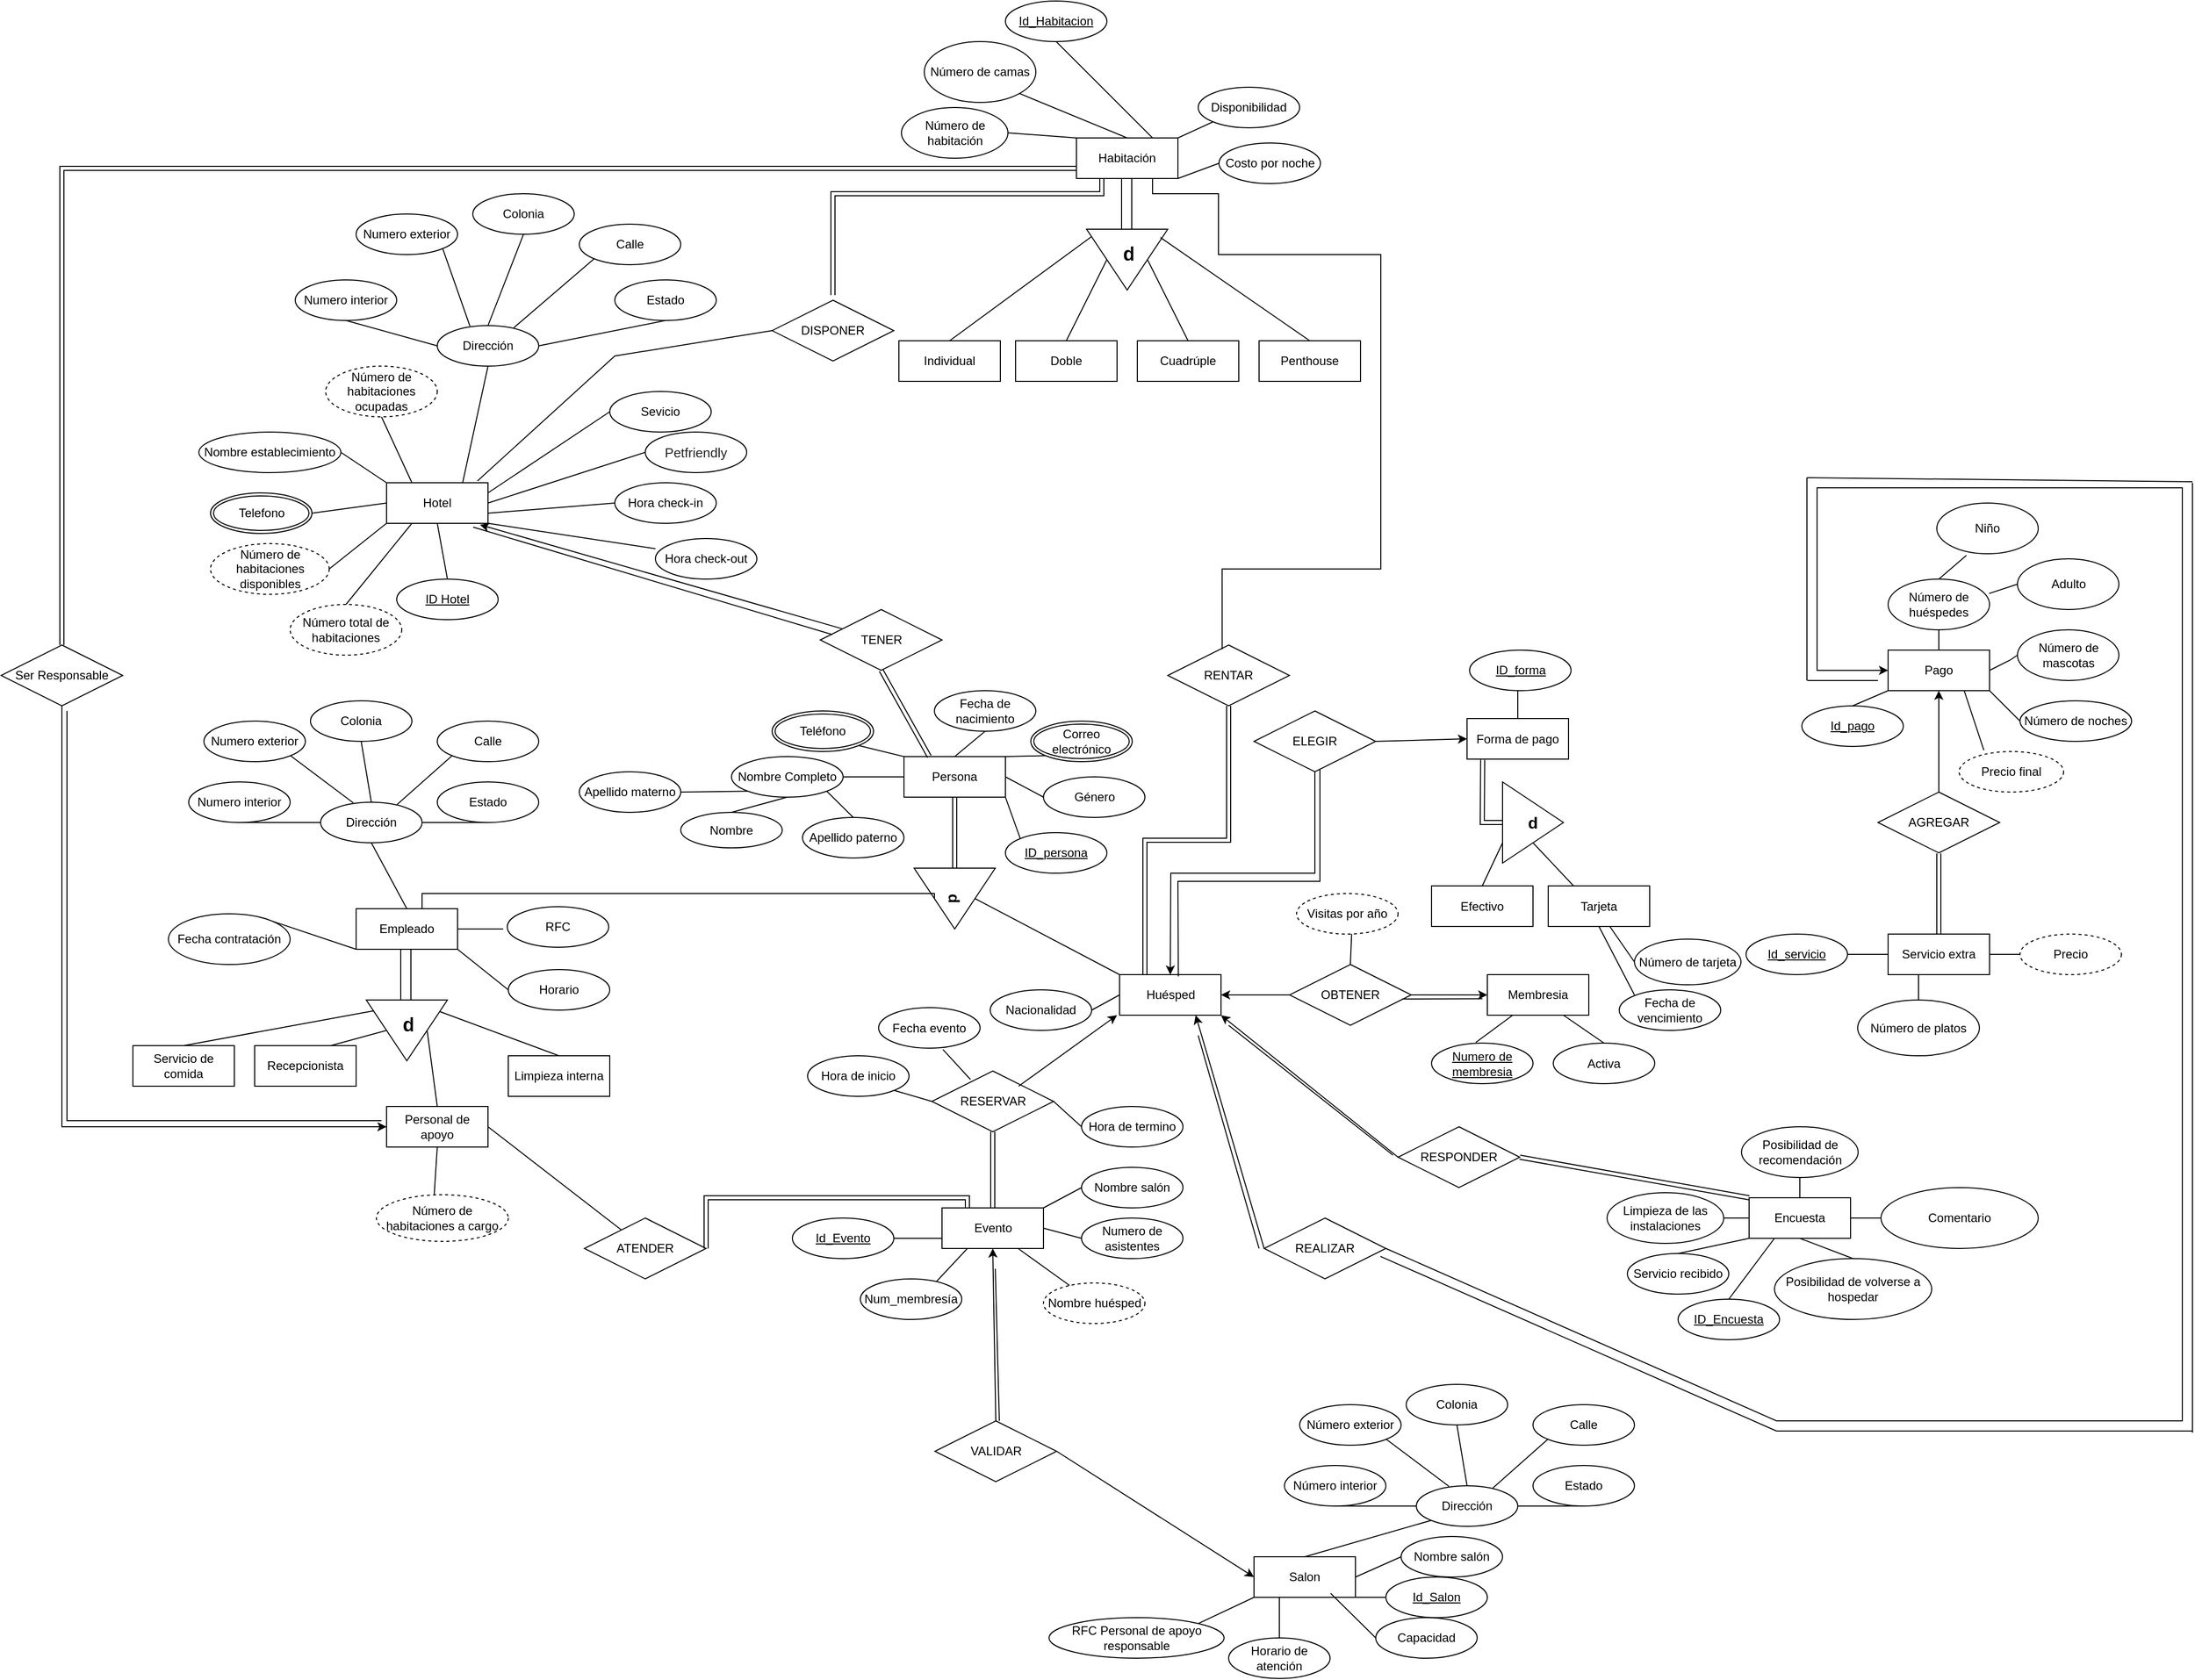<mxfile version="24.2.5" type="device">
  <diagram id="R2lEEEUBdFMjLlhIrx00" name="Page-1">
    <mxGraphModel dx="2524" dy="795" grid="1" gridSize="10" guides="1" tooltips="1" connect="1" arrows="1" fold="1" page="1" pageScale="1" pageWidth="850" pageHeight="1100" math="0" shadow="0" extFonts="Permanent Marker^https://fonts.googleapis.com/css?family=Permanent+Marker">
      <root>
        <mxCell id="0" />
        <mxCell id="1" parent="0" />
        <mxCell id="mw0KVpR6ZASn544iT4bN-1" value="Hotel" style="whiteSpace=wrap;html=1;align=center;" parent="1" vertex="1">
          <mxGeometry x="-210" y="475" width="100" height="40" as="geometry" />
        </mxCell>
        <mxCell id="mw0KVpR6ZASn544iT4bN-3" value="Nombre establecimiento" style="ellipse;whiteSpace=wrap;html=1;align=center;" parent="1" vertex="1">
          <mxGeometry x="-395" y="425" width="140" height="40" as="geometry" />
        </mxCell>
        <mxCell id="mw0KVpR6ZASn544iT4bN-5" value="Dirección" style="ellipse;whiteSpace=wrap;html=1;align=center;" parent="1" vertex="1">
          <mxGeometry x="-160" y="320" width="100" height="40" as="geometry" />
        </mxCell>
        <mxCell id="mw0KVpR6ZASn544iT4bN-7" value="Numero exterior" style="ellipse;whiteSpace=wrap;html=1;align=center;" parent="1" vertex="1">
          <mxGeometry x="-240" y="210" width="100" height="40" as="geometry" />
        </mxCell>
        <mxCell id="mw0KVpR6ZASn544iT4bN-8" value="Calle" style="ellipse;whiteSpace=wrap;html=1;align=center;" parent="1" vertex="1">
          <mxGeometry x="-20" y="220" width="100" height="40" as="geometry" />
        </mxCell>
        <mxCell id="mw0KVpR6ZASn544iT4bN-9" value="Numero interior" style="ellipse;whiteSpace=wrap;html=1;align=center;" parent="1" vertex="1">
          <mxGeometry x="-300" y="275" width="100" height="40" as="geometry" />
        </mxCell>
        <mxCell id="mw0KVpR6ZASn544iT4bN-10" value="Colonia" style="ellipse;whiteSpace=wrap;html=1;align=center;" parent="1" vertex="1">
          <mxGeometry x="-125" y="190" width="100" height="40" as="geometry" />
        </mxCell>
        <mxCell id="mw0KVpR6ZASn544iT4bN-11" value="Estado" style="ellipse;whiteSpace=wrap;html=1;align=center;" parent="1" vertex="1">
          <mxGeometry x="15" y="275" width="100" height="40" as="geometry" />
        </mxCell>
        <mxCell id="mw0KVpR6ZASn544iT4bN-19" value="" style="endArrow=none;html=1;rounded=0;exitX=0.5;exitY=0;exitDx=0;exitDy=0;entryX=0.5;entryY=1;entryDx=0;entryDy=0;" parent="1" source="mw0KVpR6ZASn544iT4bN-5" target="mw0KVpR6ZASn544iT4bN-10" edge="1">
          <mxGeometry width="50" height="50" relative="1" as="geometry">
            <mxPoint x="-55" y="265" as="sourcePoint" />
            <mxPoint x="-75" y="235" as="targetPoint" />
          </mxGeometry>
        </mxCell>
        <mxCell id="mw0KVpR6ZASn544iT4bN-29" value="" style="endArrow=none;html=1;rounded=0;entryX=0;entryY=0.5;entryDx=0;entryDy=0;exitX=1;exitY=0.5;exitDx=0;exitDy=0;" parent="1" source="mw0KVpR6ZASn544iT4bN-107" target="mw0KVpR6ZASn544iT4bN-1" edge="1">
          <mxGeometry width="50" height="50" relative="1" as="geometry">
            <mxPoint x="-275" y="485" as="sourcePoint" />
            <mxPoint x="-225" y="435" as="targetPoint" />
          </mxGeometry>
        </mxCell>
        <mxCell id="mw0KVpR6ZASn544iT4bN-30" value="" style="endArrow=none;html=1;rounded=0;exitX=1;exitY=0.5;exitDx=0;exitDy=0;entryX=0;entryY=0;entryDx=0;entryDy=0;" parent="1" source="mw0KVpR6ZASn544iT4bN-3" target="mw0KVpR6ZASn544iT4bN-1" edge="1">
          <mxGeometry width="50" height="50" relative="1" as="geometry">
            <mxPoint x="-235" y="445" as="sourcePoint" />
            <mxPoint x="-185" y="395" as="targetPoint" />
          </mxGeometry>
        </mxCell>
        <mxCell id="mw0KVpR6ZASn544iT4bN-31" value="" style="endArrow=none;html=1;rounded=0;entryX=1;entryY=1;entryDx=0;entryDy=0;exitX=0;exitY=0.25;exitDx=0;exitDy=0;exitPerimeter=0;" parent="1" source="wEImqkiq318mmv_adKS5-4" target="mw0KVpR6ZASn544iT4bN-1" edge="1">
          <mxGeometry width="50" height="50" relative="1" as="geometry">
            <mxPoint x="399" y="707" as="sourcePoint" />
            <mxPoint x="475" y="657.5" as="targetPoint" />
          </mxGeometry>
        </mxCell>
        <mxCell id="mw0KVpR6ZASn544iT4bN-33" value="" style="endArrow=none;html=1;rounded=0;exitX=1;exitY=0.5;exitDx=0;exitDy=0;entryX=0;entryY=1;entryDx=0;entryDy=0;" parent="1" source="wEImqkiq318mmv_adKS5-2" target="mw0KVpR6ZASn544iT4bN-1" edge="1">
          <mxGeometry width="50" height="50" relative="1" as="geometry">
            <mxPoint x="-262.5" y="545" as="sourcePoint" />
            <mxPoint x="-185" y="485" as="targetPoint" />
          </mxGeometry>
        </mxCell>
        <mxCell id="mw0KVpR6ZASn544iT4bN-37" value="" style="endArrow=none;html=1;rounded=0;exitX=0.75;exitY=0;exitDx=0;exitDy=0;entryX=0.5;entryY=1;entryDx=0;entryDy=0;" parent="1" source="mw0KVpR6ZASn544iT4bN-1" target="mw0KVpR6ZASn544iT4bN-5" edge="1">
          <mxGeometry width="50" height="50" relative="1" as="geometry">
            <mxPoint x="-185" y="455" as="sourcePoint" />
            <mxPoint x="-105" y="385" as="targetPoint" />
          </mxGeometry>
        </mxCell>
        <mxCell id="mw0KVpR6ZASn544iT4bN-38" value="" style="endArrow=none;html=1;rounded=0;exitX=0;exitY=0.5;exitDx=0;exitDy=0;entryX=0.5;entryY=1;entryDx=0;entryDy=0;" parent="1" source="mw0KVpR6ZASn544iT4bN-5" target="mw0KVpR6ZASn544iT4bN-9" edge="1">
          <mxGeometry width="50" height="50" relative="1" as="geometry">
            <mxPoint x="-155" y="350" as="sourcePoint" />
            <mxPoint x="-105" y="300" as="targetPoint" />
          </mxGeometry>
        </mxCell>
        <mxCell id="mw0KVpR6ZASn544iT4bN-39" value="" style="endArrow=none;html=1;rounded=0;exitX=1;exitY=0.5;exitDx=0;exitDy=0;entryX=0.5;entryY=1;entryDx=0;entryDy=0;" parent="1" source="mw0KVpR6ZASn544iT4bN-5" target="mw0KVpR6ZASn544iT4bN-11" edge="1">
          <mxGeometry width="50" height="50" relative="1" as="geometry">
            <mxPoint x="-10" y="365" as="sourcePoint" />
            <mxPoint y="365" as="targetPoint" />
          </mxGeometry>
        </mxCell>
        <mxCell id="mw0KVpR6ZASn544iT4bN-40" value="" style="endArrow=none;html=1;rounded=0;exitX=0.322;exitY=0.015;exitDx=0;exitDy=0;exitPerimeter=0;entryX=1;entryY=1;entryDx=0;entryDy=0;" parent="1" source="mw0KVpR6ZASn544iT4bN-5" target="mw0KVpR6ZASn544iT4bN-7" edge="1">
          <mxGeometry width="50" height="50" relative="1" as="geometry">
            <mxPoint x="-130" y="315" as="sourcePoint" />
            <mxPoint x="-70" y="255" as="targetPoint" />
          </mxGeometry>
        </mxCell>
        <mxCell id="mw0KVpR6ZASn544iT4bN-41" value="" style="endArrow=none;html=1;rounded=0;entryX=0;entryY=1;entryDx=0;entryDy=0;exitX=0.754;exitY=0.055;exitDx=0;exitDy=0;exitPerimeter=0;" parent="1" source="mw0KVpR6ZASn544iT4bN-5" target="mw0KVpR6ZASn544iT4bN-8" edge="1">
          <mxGeometry width="50" height="50" relative="1" as="geometry">
            <mxPoint x="-50" y="345" as="sourcePoint" />
            <mxPoint y="295" as="targetPoint" />
          </mxGeometry>
        </mxCell>
        <mxCell id="mw0KVpR6ZASn544iT4bN-49" value="Habitación" style="whiteSpace=wrap;html=1;align=center;" parent="1" vertex="1">
          <mxGeometry x="470" y="135" width="100" height="40" as="geometry" />
        </mxCell>
        <mxCell id="mw0KVpR6ZASn544iT4bN-53" value="Disponibilidad" style="ellipse;whiteSpace=wrap;html=1;align=center;" parent="1" vertex="1">
          <mxGeometry x="590" y="85" width="100" height="40" as="geometry" />
        </mxCell>
        <mxCell id="mw0KVpR6ZASn544iT4bN-56" value="Costo por noche" style="ellipse;whiteSpace=wrap;html=1;align=center;" parent="1" vertex="1">
          <mxGeometry x="610.5" y="140" width="100" height="40" as="geometry" />
        </mxCell>
        <mxCell id="mw0KVpR6ZASn544iT4bN-57" value="Número de camas" style="ellipse;whiteSpace=wrap;html=1;align=center;" parent="1" vertex="1">
          <mxGeometry x="320" y="40" width="110" height="60" as="geometry" />
        </mxCell>
        <mxCell id="mw0KVpR6ZASn544iT4bN-60" value="" style="endArrow=none;html=1;rounded=0;exitX=0.5;exitY=0;exitDx=0;exitDy=0;entryX=1;entryY=1;entryDx=0;entryDy=0;" parent="1" source="mw0KVpR6ZASn544iT4bN-49" target="mw0KVpR6ZASn544iT4bN-57" edge="1">
          <mxGeometry width="50" height="50" relative="1" as="geometry">
            <mxPoint x="470" y="125" as="sourcePoint" />
            <mxPoint x="520" y="75" as="targetPoint" />
          </mxGeometry>
        </mxCell>
        <mxCell id="mw0KVpR6ZASn544iT4bN-61" value="" style="endArrow=none;html=1;rounded=0;exitX=1;exitY=0;exitDx=0;exitDy=0;entryX=0;entryY=1;entryDx=0;entryDy=0;" parent="1" source="mw0KVpR6ZASn544iT4bN-49" target="mw0KVpR6ZASn544iT4bN-53" edge="1">
          <mxGeometry width="50" height="50" relative="1" as="geometry">
            <mxPoint x="575" y="145" as="sourcePoint" />
            <mxPoint x="625" y="95" as="targetPoint" />
          </mxGeometry>
        </mxCell>
        <mxCell id="mw0KVpR6ZASn544iT4bN-62" value="" style="endArrow=none;html=1;rounded=0;exitX=0;exitY=0.5;exitDx=0;exitDy=0;entryX=1;entryY=1;entryDx=0;entryDy=0;" parent="1" source="mw0KVpR6ZASn544iT4bN-56" target="mw0KVpR6ZASn544iT4bN-49" edge="1">
          <mxGeometry width="50" height="50" relative="1" as="geometry">
            <mxPoint x="590" y="180" as="sourcePoint" />
            <mxPoint x="640" y="130" as="targetPoint" />
          </mxGeometry>
        </mxCell>
        <mxCell id="mw0KVpR6ZASn544iT4bN-63" value="" style="triangle;whiteSpace=wrap;html=1;rotation=90;" parent="1" vertex="1">
          <mxGeometry x="490" y="215" width="60" height="80" as="geometry" />
        </mxCell>
        <mxCell id="mw0KVpR6ZASn544iT4bN-65" value="Doble" style="whiteSpace=wrap;html=1;align=center;" parent="1" vertex="1">
          <mxGeometry x="410" y="335" width="100" height="40" as="geometry" />
        </mxCell>
        <mxCell id="mw0KVpR6ZASn544iT4bN-66" value="Individual" style="whiteSpace=wrap;html=1;align=center;" parent="1" vertex="1">
          <mxGeometry x="295" y="335" width="100" height="40" as="geometry" />
        </mxCell>
        <mxCell id="mw0KVpR6ZASn544iT4bN-67" value="Cuadrúple" style="whiteSpace=wrap;html=1;align=center;" parent="1" vertex="1">
          <mxGeometry x="530" y="335" width="100" height="40" as="geometry" />
        </mxCell>
        <mxCell id="mw0KVpR6ZASn544iT4bN-69" value="Penthouse" style="whiteSpace=wrap;html=1;align=center;" parent="1" vertex="1">
          <mxGeometry x="650" y="335" width="100" height="40" as="geometry" />
        </mxCell>
        <mxCell id="mw0KVpR6ZASn544iT4bN-70" value="" style="endArrow=none;html=1;rounded=0;exitX=0.5;exitY=0;exitDx=0;exitDy=0;entryX=0.123;entryY=0.94;entryDx=0;entryDy=0;entryPerimeter=0;" parent="1" source="mw0KVpR6ZASn544iT4bN-66" target="mw0KVpR6ZASn544iT4bN-63" edge="1">
          <mxGeometry width="50" height="50" relative="1" as="geometry">
            <mxPoint x="390" y="315" as="sourcePoint" />
            <mxPoint x="440" y="265" as="targetPoint" />
          </mxGeometry>
        </mxCell>
        <mxCell id="mw0KVpR6ZASn544iT4bN-71" value="" style="endArrow=none;html=1;rounded=0;exitX=0.5;exitY=0;exitDx=0;exitDy=0;entryX=0.5;entryY=1;entryDx=0;entryDy=0;" parent="1" source="mw0KVpR6ZASn544iT4bN-65" target="mw0KVpR6ZASn544iT4bN-63" edge="1">
          <mxGeometry width="50" height="50" relative="1" as="geometry">
            <mxPoint x="460" y="285" as="sourcePoint" />
            <mxPoint x="510" y="235" as="targetPoint" />
          </mxGeometry>
        </mxCell>
        <mxCell id="mw0KVpR6ZASn544iT4bN-72" value="" style="endArrow=none;html=1;rounded=0;exitX=0.5;exitY=0;exitDx=0;exitDy=0;entryX=0.5;entryY=0;entryDx=0;entryDy=0;" parent="1" source="mw0KVpR6ZASn544iT4bN-63" target="mw0KVpR6ZASn544iT4bN-67" edge="1">
          <mxGeometry width="50" height="50" relative="1" as="geometry">
            <mxPoint x="615" y="315" as="sourcePoint" />
            <mxPoint x="665" y="265" as="targetPoint" />
          </mxGeometry>
        </mxCell>
        <mxCell id="mw0KVpR6ZASn544iT4bN-73" value="" style="endArrow=none;html=1;rounded=0;exitX=0.137;exitY=0.09;exitDx=0;exitDy=0;exitPerimeter=0;entryX=0.5;entryY=0;entryDx=0;entryDy=0;" parent="1" source="mw0KVpR6ZASn544iT4bN-63" target="mw0KVpR6ZASn544iT4bN-69" edge="1">
          <mxGeometry width="50" height="50" relative="1" as="geometry">
            <mxPoint x="625" y="275" as="sourcePoint" />
            <mxPoint x="675" y="225" as="targetPoint" />
          </mxGeometry>
        </mxCell>
        <mxCell id="mw0KVpR6ZASn544iT4bN-74" value="Número de habitación" style="ellipse;whiteSpace=wrap;html=1;align=center;" parent="1" vertex="1">
          <mxGeometry x="297.5" y="105" width="105" height="50" as="geometry" />
        </mxCell>
        <mxCell id="mw0KVpR6ZASn544iT4bN-76" value="" style="endArrow=none;html=1;rounded=0;" parent="1" edge="1">
          <mxGeometry width="50" height="50" relative="1" as="geometry">
            <mxPoint x="514.5" y="225" as="sourcePoint" />
            <mxPoint x="514.5" y="175" as="targetPoint" />
          </mxGeometry>
        </mxCell>
        <mxCell id="mw0KVpR6ZASn544iT4bN-77" value="" style="endArrow=none;html=1;rounded=0;" parent="1" edge="1">
          <mxGeometry width="50" height="50" relative="1" as="geometry">
            <mxPoint x="524.5" y="225" as="sourcePoint" />
            <mxPoint x="524.5" y="175" as="targetPoint" />
          </mxGeometry>
        </mxCell>
        <mxCell id="mw0KVpR6ZASn544iT4bN-80" value="&lt;b&gt;&lt;font style=&quot;font-size: 19px;&quot;&gt;d&lt;/font&gt;&lt;/b&gt;" style="text;strokeColor=none;fillColor=none;align=left;verticalAlign=middle;spacingLeft=4;spacingRight=4;overflow=hidden;points=[[0,0.5],[1,0.5]];portConstraint=eastwest;rotatable=0;whiteSpace=wrap;html=1;" parent="1" vertex="1">
          <mxGeometry x="510" y="235" width="20" height="30" as="geometry" />
        </mxCell>
        <mxCell id="mw0KVpR6ZASn544iT4bN-81" value="Huésped" style="whiteSpace=wrap;html=1;align=center;" parent="1" vertex="1">
          <mxGeometry x="512.5" y="960" width="100" height="40" as="geometry" />
        </mxCell>
        <mxCell id="mw0KVpR6ZASn544iT4bN-94" value="Nacionalidad" style="ellipse;whiteSpace=wrap;html=1;align=center;" parent="1" vertex="1">
          <mxGeometry x="385" y="975" width="100" height="40" as="geometry" />
        </mxCell>
        <mxCell id="mw0KVpR6ZASn544iT4bN-96" value="Fecha de nacimiento" style="ellipse;whiteSpace=wrap;html=1;align=center;" parent="1" vertex="1">
          <mxGeometry x="330" y="680" width="100" height="40" as="geometry" />
        </mxCell>
        <mxCell id="mw0KVpR6ZASn544iT4bN-101" value="Género" style="ellipse;whiteSpace=wrap;html=1;align=center;" parent="1" vertex="1">
          <mxGeometry x="437.5" y="765" width="100" height="40" as="geometry" />
        </mxCell>
        <mxCell id="mw0KVpR6ZASn544iT4bN-107" value="Telefono" style="ellipse;shape=doubleEllipse;margin=3;whiteSpace=wrap;html=1;align=center;" parent="1" vertex="1">
          <mxGeometry x="-383.5" y="485" width="100" height="40" as="geometry" />
        </mxCell>
        <mxCell id="mw0KVpR6ZASn544iT4bN-108" value="Membresia" style="whiteSpace=wrap;html=1;align=center;" parent="1" vertex="1">
          <mxGeometry x="875" y="960" width="100" height="40" as="geometry" />
        </mxCell>
        <mxCell id="mw0KVpR6ZASn544iT4bN-109" value="&lt;u&gt;Numero de membresia&lt;/u&gt;" style="ellipse;whiteSpace=wrap;html=1;align=center;" parent="1" vertex="1">
          <mxGeometry x="820" y="1027.5" width="100" height="40" as="geometry" />
        </mxCell>
        <mxCell id="mw0KVpR6ZASn544iT4bN-110" value="Activa" style="ellipse;whiteSpace=wrap;html=1;align=center;" parent="1" vertex="1">
          <mxGeometry x="940" y="1027.5" width="100" height="40" as="geometry" />
        </mxCell>
        <mxCell id="mw0KVpR6ZASn544iT4bN-113" value="OBTENER" style="shape=rhombus;perimeter=rhombusPerimeter;whiteSpace=wrap;html=1;align=center;" parent="1" vertex="1">
          <mxGeometry x="680" y="950" width="120" height="60" as="geometry" />
        </mxCell>
        <mxCell id="mw0KVpR6ZASn544iT4bN-122" value="" style="endArrow=none;html=1;rounded=0;exitX=0.25;exitY=0;exitDx=0;exitDy=0;entryX=0.5;entryY=1;entryDx=0;entryDy=0;" parent="1" source="mw0KVpR6ZASn544iT4bN-1" target="H6TdwIV2a9m6XgnWYG58-78" edge="1">
          <mxGeometry width="50" height="50" relative="1" as="geometry">
            <mxPoint x="-175" y="425" as="sourcePoint" />
            <mxPoint x="-266" y="375" as="targetPoint" />
          </mxGeometry>
        </mxCell>
        <mxCell id="mw0KVpR6ZASn544iT4bN-128" value="Empleado" style="whiteSpace=wrap;html=1;align=center;" parent="1" vertex="1">
          <mxGeometry x="-240" y="895" width="100" height="40" as="geometry" />
        </mxCell>
        <mxCell id="mw0KVpR6ZASn544iT4bN-129" value="" style="triangle;whiteSpace=wrap;html=1;rotation=90;" parent="1" vertex="1">
          <mxGeometry x="-220" y="975" width="60" height="80" as="geometry" />
        </mxCell>
        <mxCell id="mw0KVpR6ZASn544iT4bN-130" value="" style="endArrow=none;html=1;rounded=0;" parent="1" edge="1">
          <mxGeometry width="50" height="50" relative="1" as="geometry">
            <mxPoint x="-196" y="985" as="sourcePoint" />
            <mxPoint x="-196" y="935" as="targetPoint" />
          </mxGeometry>
        </mxCell>
        <mxCell id="mw0KVpR6ZASn544iT4bN-131" value="" style="endArrow=none;html=1;rounded=0;" parent="1" edge="1">
          <mxGeometry width="50" height="50" relative="1" as="geometry">
            <mxPoint x="-186" y="985" as="sourcePoint" />
            <mxPoint x="-186" y="935" as="targetPoint" />
          </mxGeometry>
        </mxCell>
        <mxCell id="mw0KVpR6ZASn544iT4bN-132" value="Servicio de&lt;br&gt;comida" style="whiteSpace=wrap;html=1;align=center;" parent="1" vertex="1">
          <mxGeometry x="-460" y="1030" width="100" height="40" as="geometry" />
        </mxCell>
        <mxCell id="mw0KVpR6ZASn544iT4bN-133" value="Limpieza interna" style="whiteSpace=wrap;html=1;align=center;" parent="1" vertex="1">
          <mxGeometry x="-90" y="1040" width="100" height="40" as="geometry" />
        </mxCell>
        <mxCell id="mw0KVpR6ZASn544iT4bN-134" value="Personal de apoyo" style="whiteSpace=wrap;html=1;align=center;" parent="1" vertex="1">
          <mxGeometry x="-210" y="1090" width="100" height="40" as="geometry" />
        </mxCell>
        <mxCell id="mw0KVpR6ZASn544iT4bN-135" value="Recepcionista" style="whiteSpace=wrap;html=1;align=center;" parent="1" vertex="1">
          <mxGeometry x="-340" y="1030" width="100" height="40" as="geometry" />
        </mxCell>
        <mxCell id="mw0KVpR6ZASn544iT4bN-138" value="&lt;b&gt;&lt;font style=&quot;font-size: 19px;&quot;&gt;d&lt;/font&gt;&lt;/b&gt;" style="text;strokeColor=none;fillColor=none;align=left;verticalAlign=middle;spacingLeft=4;spacingRight=4;overflow=hidden;points=[[0,0.5],[1,0.5]];portConstraint=eastwest;rotatable=0;whiteSpace=wrap;html=1;" parent="1" vertex="1">
          <mxGeometry x="-200" y="995" width="20" height="30" as="geometry" />
        </mxCell>
        <mxCell id="mw0KVpR6ZASn544iT4bN-139" value="" style="endArrow=none;html=1;rounded=0;exitX=0.5;exitY=0;exitDx=0;exitDy=0;entryX=0.177;entryY=0.905;entryDx=0;entryDy=0;entryPerimeter=0;" parent="1" source="mw0KVpR6ZASn544iT4bN-132" target="mw0KVpR6ZASn544iT4bN-129" edge="1">
          <mxGeometry width="50" height="50" relative="1" as="geometry">
            <mxPoint x="-370" y="1045" as="sourcePoint" />
            <mxPoint x="-320" y="995" as="targetPoint" />
          </mxGeometry>
        </mxCell>
        <mxCell id="mw0KVpR6ZASn544iT4bN-140" value="" style="endArrow=none;html=1;rounded=0;exitX=0.5;exitY=0;exitDx=0;exitDy=0;entryX=0.19;entryY=0.095;entryDx=0;entryDy=0;entryPerimeter=0;" parent="1" source="mw0KVpR6ZASn544iT4bN-133" target="mw0KVpR6ZASn544iT4bN-129" edge="1">
          <mxGeometry width="50" height="50" relative="1" as="geometry">
            <mxPoint x="-40" y="1045" as="sourcePoint" />
            <mxPoint x="10" y="995" as="targetPoint" />
          </mxGeometry>
        </mxCell>
        <mxCell id="mw0KVpR6ZASn544iT4bN-141" value="" style="endArrow=none;html=1;rounded=0;entryX=0.5;entryY=1;entryDx=0;entryDy=0;exitX=0.75;exitY=0;exitDx=0;exitDy=0;" parent="1" source="mw0KVpR6ZASn544iT4bN-135" target="mw0KVpR6ZASn544iT4bN-129" edge="1">
          <mxGeometry width="50" height="50" relative="1" as="geometry">
            <mxPoint x="-270" y="1085" as="sourcePoint" />
            <mxPoint x="-220" y="1035" as="targetPoint" />
          </mxGeometry>
        </mxCell>
        <mxCell id="mw0KVpR6ZASn544iT4bN-142" value="" style="endArrow=none;html=1;rounded=0;exitX=0.5;exitY=0;exitDx=0;exitDy=0;entryX=0.5;entryY=0;entryDx=0;entryDy=0;" parent="1" source="mw0KVpR6ZASn544iT4bN-134" target="mw0KVpR6ZASn544iT4bN-129" edge="1">
          <mxGeometry width="50" height="50" relative="1" as="geometry">
            <mxPoint x="-145" y="1075" as="sourcePoint" />
            <mxPoint x="-95" y="1025" as="targetPoint" />
          </mxGeometry>
        </mxCell>
        <mxCell id="mw0KVpR6ZASn544iT4bN-171" value="Fecha contratación" style="ellipse;whiteSpace=wrap;html=1;align=center;" parent="1" vertex="1">
          <mxGeometry x="-425" y="900" width="120" height="50" as="geometry" />
        </mxCell>
        <mxCell id="mw0KVpR6ZASn544iT4bN-173" value="Horario" style="ellipse;whiteSpace=wrap;html=1;align=center;" parent="1" vertex="1">
          <mxGeometry x="-90" y="955" width="100" height="40" as="geometry" />
        </mxCell>
        <mxCell id="mw0KVpR6ZASn544iT4bN-175" value="" style="endArrow=none;html=1;rounded=0;exitX=0.438;exitY=0.017;exitDx=0;exitDy=0;entryX=0.5;entryY=1;entryDx=0;entryDy=0;exitPerimeter=0;" parent="1" source="tJrl-qcZjKiFs82mWO84-2" target="mw0KVpR6ZASn544iT4bN-134" edge="1">
          <mxGeometry width="50" height="50" relative="1" as="geometry">
            <mxPoint x="-130.0" y="1165" as="sourcePoint" />
            <mxPoint x="-80" y="1090" as="targetPoint" />
          </mxGeometry>
        </mxCell>
        <mxCell id="mw0KVpR6ZASn544iT4bN-177" value="Persona" style="whiteSpace=wrap;html=1;align=center;" parent="1" vertex="1">
          <mxGeometry x="300" y="745" width="100" height="40" as="geometry" />
        </mxCell>
        <mxCell id="mw0KVpR6ZASn544iT4bN-181" value="Dirección" style="ellipse;whiteSpace=wrap;html=1;align=center;" parent="1" vertex="1">
          <mxGeometry x="-275" y="790" width="100" height="40" as="geometry" />
        </mxCell>
        <mxCell id="mw0KVpR6ZASn544iT4bN-182" value="Numero exterior" style="ellipse;whiteSpace=wrap;html=1;align=center;" parent="1" vertex="1">
          <mxGeometry x="-390" y="710" width="100" height="40" as="geometry" />
        </mxCell>
        <mxCell id="mw0KVpR6ZASn544iT4bN-183" value="Calle" style="ellipse;whiteSpace=wrap;html=1;align=center;" parent="1" vertex="1">
          <mxGeometry x="-160" y="710" width="100" height="40" as="geometry" />
        </mxCell>
        <mxCell id="mw0KVpR6ZASn544iT4bN-184" value="Numero interior" style="ellipse;whiteSpace=wrap;html=1;align=center;" parent="1" vertex="1">
          <mxGeometry x="-405" y="770" width="100" height="40" as="geometry" />
        </mxCell>
        <mxCell id="mw0KVpR6ZASn544iT4bN-185" value="Colonia" style="ellipse;whiteSpace=wrap;html=1;align=center;" parent="1" vertex="1">
          <mxGeometry x="-285" y="690" width="100" height="40" as="geometry" />
        </mxCell>
        <mxCell id="mw0KVpR6ZASn544iT4bN-186" value="Estado" style="ellipse;whiteSpace=wrap;html=1;align=center;" parent="1" vertex="1">
          <mxGeometry x="-160" y="770" width="100" height="40" as="geometry" />
        </mxCell>
        <mxCell id="mw0KVpR6ZASn544iT4bN-187" value="" style="endArrow=none;html=1;rounded=0;exitX=0.5;exitY=0;exitDx=0;exitDy=0;entryX=0.5;entryY=1;entryDx=0;entryDy=0;" parent="1" source="mw0KVpR6ZASn544iT4bN-181" target="mw0KVpR6ZASn544iT4bN-185" edge="1">
          <mxGeometry width="50" height="50" relative="1" as="geometry">
            <mxPoint x="-215" y="730" as="sourcePoint" />
            <mxPoint x="-235" y="700" as="targetPoint" />
          </mxGeometry>
        </mxCell>
        <mxCell id="mw0KVpR6ZASn544iT4bN-188" value="" style="endArrow=none;html=1;rounded=0;exitX=0;exitY=0.5;exitDx=0;exitDy=0;entryX=0.5;entryY=1;entryDx=0;entryDy=0;" parent="1" source="mw0KVpR6ZASn544iT4bN-181" target="mw0KVpR6ZASn544iT4bN-184" edge="1">
          <mxGeometry width="50" height="50" relative="1" as="geometry">
            <mxPoint x="-315" y="815" as="sourcePoint" />
            <mxPoint x="-265" y="765" as="targetPoint" />
          </mxGeometry>
        </mxCell>
        <mxCell id="mw0KVpR6ZASn544iT4bN-189" value="" style="endArrow=none;html=1;rounded=0;exitX=1;exitY=0.5;exitDx=0;exitDy=0;entryX=0.5;entryY=1;entryDx=0;entryDy=0;" parent="1" source="mw0KVpR6ZASn544iT4bN-181" target="mw0KVpR6ZASn544iT4bN-186" edge="1">
          <mxGeometry width="50" height="50" relative="1" as="geometry">
            <mxPoint x="-170" y="830" as="sourcePoint" />
            <mxPoint x="-160" y="830" as="targetPoint" />
          </mxGeometry>
        </mxCell>
        <mxCell id="mw0KVpR6ZASn544iT4bN-190" value="" style="endArrow=none;html=1;rounded=0;exitX=0.322;exitY=0.015;exitDx=0;exitDy=0;exitPerimeter=0;entryX=1;entryY=1;entryDx=0;entryDy=0;" parent="1" source="mw0KVpR6ZASn544iT4bN-181" target="mw0KVpR6ZASn544iT4bN-182" edge="1">
          <mxGeometry width="50" height="50" relative="1" as="geometry">
            <mxPoint x="-290" y="780" as="sourcePoint" />
            <mxPoint x="-230" y="720" as="targetPoint" />
          </mxGeometry>
        </mxCell>
        <mxCell id="mw0KVpR6ZASn544iT4bN-191" value="" style="endArrow=none;html=1;rounded=0;entryX=0;entryY=1;entryDx=0;entryDy=0;exitX=0.754;exitY=0.055;exitDx=0;exitDy=0;exitPerimeter=0;" parent="1" source="mw0KVpR6ZASn544iT4bN-181" target="mw0KVpR6ZASn544iT4bN-183" edge="1">
          <mxGeometry width="50" height="50" relative="1" as="geometry">
            <mxPoint x="-210" y="810" as="sourcePoint" />
            <mxPoint x="-160" y="760" as="targetPoint" />
          </mxGeometry>
        </mxCell>
        <mxCell id="mw0KVpR6ZASn544iT4bN-192" value="" style="endArrow=none;html=1;rounded=0;entryX=0;entryY=1;entryDx=0;entryDy=0;exitX=1;exitY=0;exitDx=0;exitDy=0;" parent="1" source="mw0KVpR6ZASn544iT4bN-171" target="mw0KVpR6ZASn544iT4bN-128" edge="1">
          <mxGeometry width="50" height="50" relative="1" as="geometry">
            <mxPoint x="-420" y="965" as="sourcePoint" />
            <mxPoint x="-370" y="915" as="targetPoint" />
          </mxGeometry>
        </mxCell>
        <mxCell id="mw0KVpR6ZASn544iT4bN-193" value="" style="endArrow=none;html=1;rounded=0;exitX=1;exitY=1;exitDx=0;exitDy=0;entryX=0;entryY=0.5;entryDx=0;entryDy=0;" parent="1" source="mw0KVpR6ZASn544iT4bN-128" target="mw0KVpR6ZASn544iT4bN-173" edge="1">
          <mxGeometry width="50" height="50" relative="1" as="geometry">
            <mxPoint x="-120" y="955" as="sourcePoint" />
            <mxPoint x="-70" y="905" as="targetPoint" />
          </mxGeometry>
        </mxCell>
        <mxCell id="mw0KVpR6ZASn544iT4bN-194" value="" style="endArrow=none;html=1;rounded=0;exitX=1;exitY=0.5;exitDx=0;exitDy=0;entryX=0;entryY=0.5;entryDx=0;entryDy=0;" parent="1" source="mw0KVpR6ZASn544iT4bN-128" edge="1">
          <mxGeometry width="50" height="50" relative="1" as="geometry">
            <mxPoint x="-120" y="905" as="sourcePoint" />
            <mxPoint x="-95.0" y="915" as="targetPoint" />
          </mxGeometry>
        </mxCell>
        <mxCell id="mw0KVpR6ZASn544iT4bN-195" value="" style="endArrow=none;html=1;rounded=0;entryX=0.5;entryY=0;entryDx=0;entryDy=0;exitX=0.5;exitY=1;exitDx=0;exitDy=0;" parent="1" source="mw0KVpR6ZASn544iT4bN-181" target="mw0KVpR6ZASn544iT4bN-128" edge="1">
          <mxGeometry width="50" height="50" relative="1" as="geometry">
            <mxPoint x="-305" y="975" as="sourcePoint" />
            <mxPoint x="-255" y="925" as="targetPoint" />
          </mxGeometry>
        </mxCell>
        <mxCell id="mw0KVpR6ZASn544iT4bN-208" value="Nombre Completo" style="ellipse;whiteSpace=wrap;html=1;align=center;" parent="1" vertex="1">
          <mxGeometry x="130" y="745" width="110" height="40" as="geometry" />
        </mxCell>
        <mxCell id="mw0KVpR6ZASn544iT4bN-209" value="Apellido paterno" style="ellipse;whiteSpace=wrap;html=1;align=center;" parent="1" vertex="1">
          <mxGeometry x="200" y="805" width="100" height="40" as="geometry" />
        </mxCell>
        <mxCell id="mw0KVpR6ZASn544iT4bN-210" value="Apellido materno" style="ellipse;whiteSpace=wrap;html=1;align=center;" parent="1" vertex="1">
          <mxGeometry x="-20" y="760" width="100" height="40" as="geometry" />
        </mxCell>
        <mxCell id="mw0KVpR6ZASn544iT4bN-211" value="Nombre" style="ellipse;whiteSpace=wrap;html=1;align=center;" parent="1" vertex="1">
          <mxGeometry x="80" y="800" width="100" height="35" as="geometry" />
        </mxCell>
        <mxCell id="mw0KVpR6ZASn544iT4bN-213" value="" style="endArrow=none;html=1;rounded=0;exitX=1;exitY=0.5;exitDx=0;exitDy=0;entryX=0;entryY=1;entryDx=0;entryDy=0;" parent="1" source="mw0KVpR6ZASn544iT4bN-210" target="mw0KVpR6ZASn544iT4bN-208" edge="1">
          <mxGeometry width="50" height="50" relative="1" as="geometry">
            <mxPoint x="90" y="790" as="sourcePoint" />
            <mxPoint x="140" y="740" as="targetPoint" />
          </mxGeometry>
        </mxCell>
        <mxCell id="mw0KVpR6ZASn544iT4bN-214" value="" style="endArrow=none;html=1;rounded=0;entryX=0.5;entryY=1;entryDx=0;entryDy=0;exitX=0.5;exitY=0;exitDx=0;exitDy=0;" parent="1" source="mw0KVpR6ZASn544iT4bN-211" target="mw0KVpR6ZASn544iT4bN-208" edge="1">
          <mxGeometry width="50" height="50" relative="1" as="geometry">
            <mxPoint x="130" y="865" as="sourcePoint" />
            <mxPoint x="180" y="815" as="targetPoint" />
          </mxGeometry>
        </mxCell>
        <mxCell id="mw0KVpR6ZASn544iT4bN-215" value="" style="endArrow=none;html=1;rounded=0;exitX=0.5;exitY=0;exitDx=0;exitDy=0;entryX=1;entryY=1;entryDx=0;entryDy=0;" parent="1" source="mw0KVpR6ZASn544iT4bN-209" target="mw0KVpR6ZASn544iT4bN-208" edge="1">
          <mxGeometry width="50" height="50" relative="1" as="geometry">
            <mxPoint x="235" y="805" as="sourcePoint" />
            <mxPoint x="285" y="755" as="targetPoint" />
          </mxGeometry>
        </mxCell>
        <mxCell id="mw0KVpR6ZASn544iT4bN-217" value="" style="endArrow=none;html=1;rounded=0;exitX=1;exitY=0.5;exitDx=0;exitDy=0;entryX=0;entryY=0.5;entryDx=0;entryDy=0;" parent="1" source="mw0KVpR6ZASn544iT4bN-208" target="mw0KVpR6ZASn544iT4bN-177" edge="1">
          <mxGeometry width="50" height="50" relative="1" as="geometry">
            <mxPoint x="260" y="760" as="sourcePoint" />
            <mxPoint x="310" y="710" as="targetPoint" />
          </mxGeometry>
        </mxCell>
        <mxCell id="mw0KVpR6ZASn544iT4bN-218" value="Teléfono" style="ellipse;shape=doubleEllipse;margin=3;whiteSpace=wrap;html=1;align=center;" parent="1" vertex="1">
          <mxGeometry x="170" y="700" width="100" height="40" as="geometry" />
        </mxCell>
        <mxCell id="mw0KVpR6ZASn544iT4bN-219" value="" style="endArrow=none;html=1;rounded=0;exitX=0;exitY=0;exitDx=0;exitDy=0;entryX=1;entryY=1;entryDx=0;entryDy=0;" parent="1" source="mw0KVpR6ZASn544iT4bN-177" target="mw0KVpR6ZASn544iT4bN-218" edge="1">
          <mxGeometry width="50" height="50" relative="1" as="geometry">
            <mxPoint x="300" y="730" as="sourcePoint" />
            <mxPoint x="350" y="680" as="targetPoint" />
          </mxGeometry>
        </mxCell>
        <mxCell id="mw0KVpR6ZASn544iT4bN-220" value="" style="endArrow=none;html=1;rounded=0;exitX=0.5;exitY=0;exitDx=0;exitDy=0;entryX=0.5;entryY=1;entryDx=0;entryDy=0;" parent="1" source="mw0KVpR6ZASn544iT4bN-177" target="mw0KVpR6ZASn544iT4bN-96" edge="1">
          <mxGeometry width="50" height="50" relative="1" as="geometry">
            <mxPoint x="300" y="770" as="sourcePoint" />
            <mxPoint x="350" y="720" as="targetPoint" />
          </mxGeometry>
        </mxCell>
        <mxCell id="mw0KVpR6ZASn544iT4bN-222" value="Correo electrónico" style="ellipse;shape=doubleEllipse;margin=3;whiteSpace=wrap;html=1;align=center;" parent="1" vertex="1">
          <mxGeometry x="425" y="710" width="100" height="40" as="geometry" />
        </mxCell>
        <mxCell id="mw0KVpR6ZASn544iT4bN-223" value="" style="endArrow=none;html=1;rounded=0;exitX=1;exitY=0;exitDx=0;exitDy=0;entryX=0;entryY=1;entryDx=0;entryDy=0;" parent="1" source="mw0KVpR6ZASn544iT4bN-177" target="mw0KVpR6ZASn544iT4bN-222" edge="1">
          <mxGeometry width="50" height="50" relative="1" as="geometry">
            <mxPoint x="430" y="780" as="sourcePoint" />
            <mxPoint x="480" y="730" as="targetPoint" />
          </mxGeometry>
        </mxCell>
        <mxCell id="mw0KVpR6ZASn544iT4bN-224" value="" style="endArrow=none;html=1;rounded=0;exitX=1;exitY=0.5;exitDx=0;exitDy=0;entryX=0;entryY=0.5;entryDx=0;entryDy=0;" parent="1" source="mw0KVpR6ZASn544iT4bN-177" target="mw0KVpR6ZASn544iT4bN-101" edge="1">
          <mxGeometry width="50" height="50" relative="1" as="geometry">
            <mxPoint x="400" y="770" as="sourcePoint" />
            <mxPoint x="450" y="720" as="targetPoint" />
          </mxGeometry>
        </mxCell>
        <mxCell id="mw0KVpR6ZASn544iT4bN-226" value="&lt;font style=&quot;font-size: 15px;&quot;&gt;&lt;b&gt;d&lt;/b&gt;&lt;/font&gt;" style="triangle;whiteSpace=wrap;html=1;rotation=90;" parent="1" vertex="1">
          <mxGeometry x="320" y="845" width="60" height="80" as="geometry" />
        </mxCell>
        <mxCell id="mw0KVpR6ZASn544iT4bN-227" value="" style="endArrow=none;html=1;rounded=0;exitX=0.5;exitY=0;exitDx=0;exitDy=0;entryX=0.5;entryY=1;entryDx=0;entryDy=0;edgeStyle=orthogonalEdgeStyle;" parent="1" source="mw0KVpR6ZASn544iT4bN-128" target="mw0KVpR6ZASn544iT4bN-226" edge="1">
          <mxGeometry width="50" height="50" relative="1" as="geometry">
            <mxPoint x="-55" y="1005" as="sourcePoint" />
            <mxPoint x="90" y="945" as="targetPoint" />
            <Array as="points">
              <mxPoint x="-175" y="880" />
              <mxPoint x="330" y="880" />
            </Array>
          </mxGeometry>
        </mxCell>
        <mxCell id="mw0KVpR6ZASn544iT4bN-228" value="" style="endArrow=none;html=1;rounded=0;exitX=0.5;exitY=0;exitDx=0;exitDy=0;entryX=0;entryY=0;entryDx=0;entryDy=0;" parent="1" source="mw0KVpR6ZASn544iT4bN-226" target="mw0KVpR6ZASn544iT4bN-81" edge="1">
          <mxGeometry width="50" height="50" relative="1" as="geometry">
            <mxPoint x="452.5" y="945" as="sourcePoint" />
            <mxPoint x="502.5" y="895" as="targetPoint" />
          </mxGeometry>
        </mxCell>
        <mxCell id="mw0KVpR6ZASn544iT4bN-229" value="" style="endArrow=none;html=1;rounded=0;entryX=0.5;entryY=1;entryDx=0;entryDy=0;exitX=0;exitY=0.5;exitDx=0;exitDy=0;shape=link;" parent="1" source="mw0KVpR6ZASn544iT4bN-226" target="mw0KVpR6ZASn544iT4bN-177" edge="1">
          <mxGeometry width="50" height="50" relative="1" as="geometry">
            <mxPoint x="310" y="860" as="sourcePoint" />
            <mxPoint x="360" y="810" as="targetPoint" />
          </mxGeometry>
        </mxCell>
        <mxCell id="mw0KVpR6ZASn544iT4bN-230" value="" style="endArrow=none;html=1;rounded=0;entryX=0;entryY=0.5;entryDx=0;entryDy=0;exitX=1;exitY=0.5;exitDx=0;exitDy=0;" parent="1" source="mw0KVpR6ZASn544iT4bN-94" target="mw0KVpR6ZASn544iT4bN-81" edge="1">
          <mxGeometry width="50" height="50" relative="1" as="geometry">
            <mxPoint x="450" y="1110" as="sourcePoint" />
            <mxPoint x="500" y="1060" as="targetPoint" />
          </mxGeometry>
        </mxCell>
        <mxCell id="mw0KVpR6ZASn544iT4bN-231" value="" style="endArrow=none;html=1;rounded=0;entryX=0.25;entryY=1;entryDx=0;entryDy=0;exitX=0.436;exitY=-0.015;exitDx=0;exitDy=0;exitPerimeter=0;" parent="1" source="mw0KVpR6ZASn544iT4bN-109" target="mw0KVpR6ZASn544iT4bN-108" edge="1">
          <mxGeometry width="50" height="50" relative="1" as="geometry">
            <mxPoint x="825" y="1072.5" as="sourcePoint" />
            <mxPoint x="875" y="1022.5" as="targetPoint" />
          </mxGeometry>
        </mxCell>
        <mxCell id="mw0KVpR6ZASn544iT4bN-232" value="" style="endArrow=none;html=1;rounded=0;exitX=0.5;exitY=0;exitDx=0;exitDy=0;entryX=0.75;entryY=1;entryDx=0;entryDy=0;" parent="1" source="mw0KVpR6ZASn544iT4bN-110" target="mw0KVpR6ZASn544iT4bN-108" edge="1">
          <mxGeometry width="50" height="50" relative="1" as="geometry">
            <mxPoint x="920" y="1057.5" as="sourcePoint" />
            <mxPoint x="970" y="1007.5" as="targetPoint" />
          </mxGeometry>
        </mxCell>
        <mxCell id="mw0KVpR6ZASn544iT4bN-233" value="" style="endArrow=none;html=1;rounded=0;entryX=0.543;entryY=0.964;entryDx=0;entryDy=0;entryPerimeter=0;" parent="1" target="tJrl-qcZjKiFs82mWO84-1" edge="1">
          <mxGeometry width="50" height="50" relative="1" as="geometry">
            <mxPoint x="740" y="950" as="sourcePoint" />
            <mxPoint x="740" y="925" as="targetPoint" />
          </mxGeometry>
        </mxCell>
        <mxCell id="mw0KVpR6ZASn544iT4bN-234" value="" style="endArrow=classic;html=1;rounded=0;entryX=1;entryY=0.5;entryDx=0;entryDy=0;exitX=0;exitY=0.5;exitDx=0;exitDy=0;" parent="1" source="mw0KVpR6ZASn544iT4bN-113" target="mw0KVpR6ZASn544iT4bN-81" edge="1">
          <mxGeometry width="50" height="50" relative="1" as="geometry">
            <mxPoint x="600" y="1067.5" as="sourcePoint" />
            <mxPoint x="650" y="1017.5" as="targetPoint" />
          </mxGeometry>
        </mxCell>
        <mxCell id="mw0KVpR6ZASn544iT4bN-235" value="" style="endArrow=classic;html=1;rounded=0;exitX=1;exitY=0.5;exitDx=0;exitDy=0;entryX=0;entryY=0.5;entryDx=0;entryDy=0;" parent="1" source="mw0KVpR6ZASn544iT4bN-113" target="mw0KVpR6ZASn544iT4bN-108" edge="1">
          <mxGeometry width="50" height="50" relative="1" as="geometry">
            <mxPoint x="820" y="985" as="sourcePoint" />
            <mxPoint x="870" y="935" as="targetPoint" />
          </mxGeometry>
        </mxCell>
        <mxCell id="mw0KVpR6ZASn544iT4bN-236" value="" style="endArrow=none;html=1;rounded=0;exitX=0.5;exitY=0;exitDx=0;exitDy=0;entryX=0.25;entryY=1;entryDx=0;entryDy=0;" parent="1" source="H6TdwIV2a9m6XgnWYG58-79" target="mw0KVpR6ZASn544iT4bN-1" edge="1">
          <mxGeometry width="50" height="50" relative="1" as="geometry">
            <mxPoint x="-222.5" y="555" as="sourcePoint" />
            <mxPoint x="-150" y="495" as="targetPoint" />
          </mxGeometry>
        </mxCell>
        <mxCell id="mw0KVpR6ZASn544iT4bN-244" value="" style="endArrow=none;html=1;rounded=0;exitX=1;exitY=0.25;exitDx=0;exitDy=0;entryX=0;entryY=0.5;entryDx=0;entryDy=0;" parent="1" source="mw0KVpR6ZASn544iT4bN-1" target="Jq6ILPM_gJ9PfmqBb2df-134" edge="1">
          <mxGeometry width="50" height="50" relative="1" as="geometry">
            <mxPoint x="-60" y="525" as="sourcePoint" />
            <mxPoint x="20" y="485" as="targetPoint" />
          </mxGeometry>
        </mxCell>
        <mxCell id="mw0KVpR6ZASn544iT4bN-246" value="" style="endArrow=none;html=1;rounded=0;entryX=0;entryY=0;entryDx=0;entryDy=0;exitX=1;exitY=0.5;exitDx=0;exitDy=0;" parent="1" source="mw0KVpR6ZASn544iT4bN-74" target="mw0KVpR6ZASn544iT4bN-49" edge="1">
          <mxGeometry width="50" height="50" relative="1" as="geometry">
            <mxPoint x="400" y="200" as="sourcePoint" />
            <mxPoint x="450" y="150" as="targetPoint" />
          </mxGeometry>
        </mxCell>
        <mxCell id="mw0KVpR6ZASn544iT4bN-247" value="Salon" style="whiteSpace=wrap;html=1;align=center;" parent="1" vertex="1">
          <mxGeometry x="645" y="1534" width="100" height="40" as="geometry" />
        </mxCell>
        <mxCell id="mw0KVpR6ZASn544iT4bN-248" value="Nombre salón" style="ellipse;whiteSpace=wrap;html=1;align=center;" parent="1" vertex="1">
          <mxGeometry x="790" y="1514" width="100" height="40" as="geometry" />
        </mxCell>
        <mxCell id="mw0KVpR6ZASn544iT4bN-249" value="Dirección" style="ellipse;whiteSpace=wrap;html=1;align=center;" parent="1" vertex="1">
          <mxGeometry x="805" y="1464" width="100" height="40" as="geometry" />
        </mxCell>
        <mxCell id="mw0KVpR6ZASn544iT4bN-250" value="Número exterior" style="ellipse;whiteSpace=wrap;html=1;align=center;" parent="1" vertex="1">
          <mxGeometry x="690" y="1384" width="100" height="40" as="geometry" />
        </mxCell>
        <mxCell id="mw0KVpR6ZASn544iT4bN-251" value="Calle" style="ellipse;whiteSpace=wrap;html=1;align=center;" parent="1" vertex="1">
          <mxGeometry x="920" y="1384" width="100" height="40" as="geometry" />
        </mxCell>
        <mxCell id="mw0KVpR6ZASn544iT4bN-252" value="Número interior" style="ellipse;whiteSpace=wrap;html=1;align=center;" parent="1" vertex="1">
          <mxGeometry x="675" y="1444" width="100" height="40" as="geometry" />
        </mxCell>
        <mxCell id="mw0KVpR6ZASn544iT4bN-253" value="Colonia" style="ellipse;whiteSpace=wrap;html=1;align=center;" parent="1" vertex="1">
          <mxGeometry x="795" y="1364" width="100" height="40" as="geometry" />
        </mxCell>
        <mxCell id="mw0KVpR6ZASn544iT4bN-254" value="Estado" style="ellipse;whiteSpace=wrap;html=1;align=center;" parent="1" vertex="1">
          <mxGeometry x="920" y="1444" width="100" height="40" as="geometry" />
        </mxCell>
        <mxCell id="mw0KVpR6ZASn544iT4bN-255" value="" style="endArrow=none;html=1;rounded=0;exitX=0.5;exitY=0;exitDx=0;exitDy=0;entryX=0.5;entryY=1;entryDx=0;entryDy=0;" parent="1" source="mw0KVpR6ZASn544iT4bN-249" target="mw0KVpR6ZASn544iT4bN-253" edge="1">
          <mxGeometry width="50" height="50" relative="1" as="geometry">
            <mxPoint x="865" y="1404" as="sourcePoint" />
            <mxPoint x="845" y="1374" as="targetPoint" />
          </mxGeometry>
        </mxCell>
        <mxCell id="mw0KVpR6ZASn544iT4bN-256" value="" style="endArrow=none;html=1;rounded=0;exitX=0;exitY=0.5;exitDx=0;exitDy=0;entryX=0.5;entryY=1;entryDx=0;entryDy=0;" parent="1" source="mw0KVpR6ZASn544iT4bN-249" target="mw0KVpR6ZASn544iT4bN-252" edge="1">
          <mxGeometry width="50" height="50" relative="1" as="geometry">
            <mxPoint x="765" y="1489" as="sourcePoint" />
            <mxPoint x="815" y="1439" as="targetPoint" />
          </mxGeometry>
        </mxCell>
        <mxCell id="mw0KVpR6ZASn544iT4bN-257" value="" style="endArrow=none;html=1;rounded=0;exitX=1;exitY=0.5;exitDx=0;exitDy=0;entryX=0.5;entryY=1;entryDx=0;entryDy=0;" parent="1" source="mw0KVpR6ZASn544iT4bN-249" target="mw0KVpR6ZASn544iT4bN-254" edge="1">
          <mxGeometry width="50" height="50" relative="1" as="geometry">
            <mxPoint x="910" y="1504" as="sourcePoint" />
            <mxPoint x="920" y="1504" as="targetPoint" />
          </mxGeometry>
        </mxCell>
        <mxCell id="mw0KVpR6ZASn544iT4bN-258" value="" style="endArrow=none;html=1;rounded=0;exitX=0.322;exitY=0.015;exitDx=0;exitDy=0;exitPerimeter=0;entryX=1;entryY=1;entryDx=0;entryDy=0;" parent="1" source="mw0KVpR6ZASn544iT4bN-249" target="mw0KVpR6ZASn544iT4bN-250" edge="1">
          <mxGeometry width="50" height="50" relative="1" as="geometry">
            <mxPoint x="790" y="1454" as="sourcePoint" />
            <mxPoint x="850" y="1394" as="targetPoint" />
          </mxGeometry>
        </mxCell>
        <mxCell id="mw0KVpR6ZASn544iT4bN-259" value="" style="endArrow=none;html=1;rounded=0;entryX=0;entryY=1;entryDx=0;entryDy=0;exitX=0.754;exitY=0.055;exitDx=0;exitDy=0;exitPerimeter=0;" parent="1" source="mw0KVpR6ZASn544iT4bN-249" target="mw0KVpR6ZASn544iT4bN-251" edge="1">
          <mxGeometry width="50" height="50" relative="1" as="geometry">
            <mxPoint x="870" y="1484" as="sourcePoint" />
            <mxPoint x="920" y="1434" as="targetPoint" />
          </mxGeometry>
        </mxCell>
        <mxCell id="mw0KVpR6ZASn544iT4bN-260" value="Capacidad" style="ellipse;whiteSpace=wrap;html=1;align=center;" parent="1" vertex="1">
          <mxGeometry x="765" y="1594" width="100" height="40" as="geometry" />
        </mxCell>
        <mxCell id="mw0KVpR6ZASn544iT4bN-261" value="Horario de atención" style="ellipse;whiteSpace=wrap;html=1;align=center;" parent="1" vertex="1">
          <mxGeometry x="620" y="1614" width="100" height="40" as="geometry" />
        </mxCell>
        <mxCell id="mw0KVpR6ZASn544iT4bN-262" value="" style="endArrow=none;html=1;rounded=0;exitX=1;exitY=0.5;exitDx=0;exitDy=0;entryX=0;entryY=0.5;entryDx=0;entryDy=0;" parent="1" source="mw0KVpR6ZASn544iT4bN-247" target="mw0KVpR6ZASn544iT4bN-248" edge="1">
          <mxGeometry width="50" height="50" relative="1" as="geometry">
            <mxPoint x="755" y="1554" as="sourcePoint" />
            <mxPoint x="805" y="1504" as="targetPoint" />
          </mxGeometry>
        </mxCell>
        <mxCell id="mw0KVpR6ZASn544iT4bN-263" value="" style="endArrow=none;html=1;rounded=0;entryX=0;entryY=0.5;entryDx=0;entryDy=0;" parent="1" target="mw0KVpR6ZASn544iT4bN-260" edge="1">
          <mxGeometry width="50" height="50" relative="1" as="geometry">
            <mxPoint x="720.5" y="1570" as="sourcePoint" />
            <mxPoint x="740" y="1574" as="targetPoint" />
          </mxGeometry>
        </mxCell>
        <mxCell id="mw0KVpR6ZASn544iT4bN-264" value="" style="endArrow=none;html=1;rounded=0;exitX=0.5;exitY=0;exitDx=0;exitDy=0;entryX=0.25;entryY=1;entryDx=0;entryDy=0;" parent="1" source="mw0KVpR6ZASn544iT4bN-261" target="mw0KVpR6ZASn544iT4bN-247" edge="1">
          <mxGeometry width="50" height="50" relative="1" as="geometry">
            <mxPoint x="675" y="1624" as="sourcePoint" />
            <mxPoint x="725" y="1574" as="targetPoint" />
          </mxGeometry>
        </mxCell>
        <mxCell id="mw0KVpR6ZASn544iT4bN-265" value="" style="endArrow=none;html=1;rounded=0;exitX=0.5;exitY=0;exitDx=0;exitDy=0;entryX=0;entryY=1;entryDx=0;entryDy=0;" parent="1" source="mw0KVpR6ZASn544iT4bN-247" target="mw0KVpR6ZASn544iT4bN-249" edge="1">
          <mxGeometry width="50" height="50" relative="1" as="geometry">
            <mxPoint x="700" y="1509" as="sourcePoint" />
            <mxPoint x="750" y="1459" as="targetPoint" />
          </mxGeometry>
        </mxCell>
        <mxCell id="mw0KVpR6ZASn544iT4bN-268" value="Evento" style="whiteSpace=wrap;html=1;align=center;" parent="1" vertex="1">
          <mxGeometry x="337.5" y="1190" width="100" height="40" as="geometry" />
        </mxCell>
        <mxCell id="mw0KVpR6ZASn544iT4bN-269" value="Fecha evento" style="ellipse;whiteSpace=wrap;html=1;align=center;" parent="1" vertex="1">
          <mxGeometry x="275" y="992.5" width="100" height="40" as="geometry" />
        </mxCell>
        <mxCell id="mw0KVpR6ZASn544iT4bN-270" value="Hora de inicio" style="ellipse;whiteSpace=wrap;html=1;align=center;" parent="1" vertex="1">
          <mxGeometry x="205" y="1040" width="100" height="40" as="geometry" />
        </mxCell>
        <mxCell id="mw0KVpR6ZASn544iT4bN-271" value="Hora de termino" style="ellipse;whiteSpace=wrap;html=1;align=center;" parent="1" vertex="1">
          <mxGeometry x="475" y="1090" width="100" height="40" as="geometry" />
        </mxCell>
        <mxCell id="mw0KVpR6ZASn544iT4bN-272" value="Numero de asistentes" style="ellipse;whiteSpace=wrap;html=1;align=center;" parent="1" vertex="1">
          <mxGeometry x="475" y="1200" width="100" height="40" as="geometry" />
        </mxCell>
        <mxCell id="mw0KVpR6ZASn544iT4bN-273" value="" style="endArrow=none;html=1;rounded=0;entryX=1;entryY=0.5;entryDx=0;entryDy=0;exitX=0;exitY=0.5;exitDx=0;exitDy=0;" parent="1" source="mw0KVpR6ZASn544iT4bN-271" target="IOKUqTTzy_7AiuUjhLA8-7" edge="1">
          <mxGeometry width="50" height="50" relative="1" as="geometry">
            <mxPoint x="230" y="1200" as="sourcePoint" />
            <mxPoint x="280" y="1150" as="targetPoint" />
          </mxGeometry>
        </mxCell>
        <mxCell id="mw0KVpR6ZASn544iT4bN-274" value="" style="endArrow=none;html=1;rounded=0;entryX=0;entryY=0.5;entryDx=0;entryDy=0;exitX=1;exitY=0.5;exitDx=0;exitDy=0;" parent="1" source="mw0KVpR6ZASn544iT4bN-268" target="mw0KVpR6ZASn544iT4bN-272" edge="1">
          <mxGeometry width="50" height="50" relative="1" as="geometry">
            <mxPoint x="415" y="1250" as="sourcePoint" />
            <mxPoint x="465" y="1200" as="targetPoint" />
          </mxGeometry>
        </mxCell>
        <mxCell id="mw0KVpR6ZASn544iT4bN-275" value="" style="endArrow=none;html=1;rounded=0;entryX=0;entryY=0.5;entryDx=0;entryDy=0;exitX=1;exitY=1;exitDx=0;exitDy=0;" parent="1" source="mw0KVpR6ZASn544iT4bN-270" target="IOKUqTTzy_7AiuUjhLA8-7" edge="1">
          <mxGeometry width="50" height="50" relative="1" as="geometry">
            <mxPoint x="260" y="1290" as="sourcePoint" />
            <mxPoint x="310" y="1240" as="targetPoint" />
          </mxGeometry>
        </mxCell>
        <mxCell id="mw0KVpR6ZASn544iT4bN-276" value="" style="endArrow=none;html=1;rounded=0;exitX=0.634;exitY=1.032;exitDx=0;exitDy=0;entryX=0.317;entryY=0.14;entryDx=0;entryDy=0;entryPerimeter=0;exitPerimeter=0;" parent="1" source="mw0KVpR6ZASn544iT4bN-269" target="IOKUqTTzy_7AiuUjhLA8-7" edge="1">
          <mxGeometry width="50" height="50" relative="1" as="geometry">
            <mxPoint x="445" y="1250" as="sourcePoint" />
            <mxPoint x="495" y="1200" as="targetPoint" />
          </mxGeometry>
        </mxCell>
        <mxCell id="IOKUqTTzy_7AiuUjhLA8-7" value="RESERVAR" style="shape=rhombus;perimeter=rhombusPerimeter;whiteSpace=wrap;html=1;align=center;" parent="1" vertex="1">
          <mxGeometry x="327.5" y="1055" width="120" height="60" as="geometry" />
        </mxCell>
        <mxCell id="IOKUqTTzy_7AiuUjhLA8-8" value="" style="endArrow=none;html=1;rounded=0;entryX=0.5;entryY=1;entryDx=0;entryDy=0;exitX=0.5;exitY=0;exitDx=0;exitDy=0;shape=link;" parent="1" source="mw0KVpR6ZASn544iT4bN-268" target="IOKUqTTzy_7AiuUjhLA8-7" edge="1">
          <mxGeometry width="50" height="50" relative="1" as="geometry">
            <mxPoint x="385" y="1190" as="sourcePoint" />
            <mxPoint x="507.5" y="1135" as="targetPoint" />
          </mxGeometry>
        </mxCell>
        <mxCell id="IOKUqTTzy_7AiuUjhLA8-12" value="Nombre salón" style="ellipse;whiteSpace=wrap;html=1;align=center;" parent="1" vertex="1">
          <mxGeometry x="475" y="1150" width="100" height="40" as="geometry" />
        </mxCell>
        <mxCell id="IOKUqTTzy_7AiuUjhLA8-14" value="" style="endArrow=none;html=1;rounded=0;exitX=1;exitY=0;exitDx=0;exitDy=0;entryX=0;entryY=0.5;entryDx=0;entryDy=0;" parent="1" source="mw0KVpR6ZASn544iT4bN-268" target="IOKUqTTzy_7AiuUjhLA8-12" edge="1">
          <mxGeometry width="50" height="50" relative="1" as="geometry">
            <mxPoint x="450" y="1075" as="sourcePoint" />
            <mxPoint x="500" y="1025" as="targetPoint" />
          </mxGeometry>
        </mxCell>
        <mxCell id="IOKUqTTzy_7AiuUjhLA8-15" value="" style="endArrow=classic;html=1;rounded=0;" parent="1" edge="1">
          <mxGeometry width="50" height="50" relative="1" as="geometry">
            <mxPoint x="413" y="1070" as="sourcePoint" />
            <mxPoint x="510" y="1000" as="targetPoint" />
          </mxGeometry>
        </mxCell>
        <mxCell id="IOKUqTTzy_7AiuUjhLA8-16" value="VALIDAR" style="shape=rhombus;perimeter=rhombusPerimeter;whiteSpace=wrap;html=1;align=center;" parent="1" vertex="1">
          <mxGeometry x="330.5" y="1400" width="120" height="60" as="geometry" />
        </mxCell>
        <mxCell id="IOKUqTTzy_7AiuUjhLA8-19" value="" style="endArrow=classic;html=1;rounded=0;exitX=1;exitY=0.5;exitDx=0;exitDy=0;entryX=0;entryY=0.5;entryDx=0;entryDy=0;" parent="1" source="IOKUqTTzy_7AiuUjhLA8-16" target="mw0KVpR6ZASn544iT4bN-247" edge="1">
          <mxGeometry width="50" height="50" relative="1" as="geometry">
            <mxPoint x="623" y="1420" as="sourcePoint" />
            <mxPoint x="673" y="1370" as="targetPoint" />
          </mxGeometry>
        </mxCell>
        <mxCell id="Jq6ILPM_gJ9PfmqBb2df-1" value="&lt;span style=&quot;color: rgb(34, 34, 34); font-family: Arial, Helvetica, sans-serif; font-size: small; text-align: start; background-color: rgb(255, 255, 255);&quot;&gt;Petfriendly&lt;/span&gt;" style="ellipse;whiteSpace=wrap;html=1;align=center;" parent="1" vertex="1">
          <mxGeometry x="45" y="425" width="100" height="40" as="geometry" />
        </mxCell>
        <mxCell id="Jq6ILPM_gJ9PfmqBb2df-2" value="" style="endArrow=none;html=1;rounded=0;exitX=0;exitY=0.5;exitDx=0;exitDy=0;entryX=1;entryY=0.5;entryDx=0;entryDy=0;" parent="1" source="Jq6ILPM_gJ9PfmqBb2df-1" target="mw0KVpR6ZASn544iT4bN-1" edge="1">
          <mxGeometry width="50" height="50" relative="1" as="geometry">
            <mxPoint x="-100" y="520" as="sourcePoint" />
            <mxPoint x="-50" y="470" as="targetPoint" />
          </mxGeometry>
        </mxCell>
        <mxCell id="Jq6ILPM_gJ9PfmqBb2df-18" value="Forma de pago" style="whiteSpace=wrap;html=1;align=center;" parent="1" vertex="1">
          <mxGeometry x="855" y="707.5" width="100" height="40" as="geometry" />
        </mxCell>
        <mxCell id="Jq6ILPM_gJ9PfmqBb2df-19" value="Fecha de vencimiento" style="ellipse;whiteSpace=wrap;html=1;align=center;" parent="1" vertex="1">
          <mxGeometry x="1005" y="975" width="100" height="40" as="geometry" />
        </mxCell>
        <mxCell id="Jq6ILPM_gJ9PfmqBb2df-20" value="Número de tarjeta" style="ellipse;whiteSpace=wrap;html=1;align=center;" parent="1" vertex="1">
          <mxGeometry x="1020" y="925" width="105" height="45" as="geometry" />
        </mxCell>
        <mxCell id="Jq6ILPM_gJ9PfmqBb2df-24" value="" style="endArrow=none;html=1;rounded=0;exitX=0.5;exitY=1;exitDx=0;exitDy=0;" parent="1" source="H6TdwIV2a9m6XgnWYG58-9" edge="1">
          <mxGeometry width="50" height="50" relative="1" as="geometry">
            <mxPoint x="860" y="757.5" as="sourcePoint" />
            <mxPoint x="1020" y="980" as="targetPoint" />
          </mxGeometry>
        </mxCell>
        <mxCell id="Jq6ILPM_gJ9PfmqBb2df-25" value="" style="endArrow=none;html=1;rounded=0;exitX=0.594;exitY=0.953;exitDx=0;exitDy=0;entryX=0;entryY=0.5;entryDx=0;entryDy=0;exitPerimeter=0;" parent="1" source="H6TdwIV2a9m6XgnWYG58-9" target="Jq6ILPM_gJ9PfmqBb2df-20" edge="1">
          <mxGeometry width="50" height="50" relative="1" as="geometry">
            <mxPoint x="965" y="707.5" as="sourcePoint" />
            <mxPoint x="1015" y="657.5" as="targetPoint" />
          </mxGeometry>
        </mxCell>
        <mxCell id="Jq6ILPM_gJ9PfmqBb2df-26" value="Pago" style="whiteSpace=wrap;html=1;align=center;" parent="1" vertex="1">
          <mxGeometry x="1270" y="640" width="100" height="40" as="geometry" />
        </mxCell>
        <mxCell id="Jq6ILPM_gJ9PfmqBb2df-27" value="Número de noches" style="ellipse;whiteSpace=wrap;html=1;align=center;" parent="1" vertex="1">
          <mxGeometry x="1400" y="690" width="110" height="40" as="geometry" />
        </mxCell>
        <mxCell id="Jq6ILPM_gJ9PfmqBb2df-28" value="Número de huéspedes" style="ellipse;whiteSpace=wrap;html=1;align=center;" parent="1" vertex="1">
          <mxGeometry x="1270" y="570" width="100" height="50" as="geometry" />
        </mxCell>
        <mxCell id="Jq6ILPM_gJ9PfmqBb2df-30" value="Número de mascotas" style="ellipse;whiteSpace=wrap;html=1;align=center;" parent="1" vertex="1">
          <mxGeometry x="1397.5" y="620" width="100" height="50" as="geometry" />
        </mxCell>
        <mxCell id="Jq6ILPM_gJ9PfmqBb2df-35" value="" style="endArrow=none;html=1;rounded=0;entryX=0.5;entryY=1;entryDx=0;entryDy=0;exitX=0.5;exitY=0;exitDx=0;exitDy=0;" parent="1" source="Jq6ILPM_gJ9PfmqBb2df-26" target="Jq6ILPM_gJ9PfmqBb2df-28" edge="1">
          <mxGeometry width="50" height="50" relative="1" as="geometry">
            <mxPoint x="1235" y="650" as="sourcePoint" />
            <mxPoint x="1285" y="600" as="targetPoint" />
          </mxGeometry>
        </mxCell>
        <mxCell id="Jq6ILPM_gJ9PfmqBb2df-38" value="" style="endArrow=none;html=1;rounded=0;exitX=1;exitY=0.5;exitDx=0;exitDy=0;entryX=0;entryY=0.5;entryDx=0;entryDy=0;" parent="1" source="Jq6ILPM_gJ9PfmqBb2df-26" target="Jq6ILPM_gJ9PfmqBb2df-30" edge="1">
          <mxGeometry width="50" height="50" relative="1" as="geometry">
            <mxPoint x="1350" y="670" as="sourcePoint" />
            <mxPoint x="1400" y="620" as="targetPoint" />
            <Array as="points">
              <mxPoint x="1390" y="650" />
            </Array>
          </mxGeometry>
        </mxCell>
        <mxCell id="Jq6ILPM_gJ9PfmqBb2df-39" value="" style="endArrow=none;html=1;rounded=0;exitX=1;exitY=1;exitDx=0;exitDy=0;entryX=0;entryY=0.5;entryDx=0;entryDy=0;" parent="1" source="Jq6ILPM_gJ9PfmqBb2df-26" target="Jq6ILPM_gJ9PfmqBb2df-27" edge="1">
          <mxGeometry width="50" height="50" relative="1" as="geometry">
            <mxPoint x="1380" y="690" as="sourcePoint" />
            <mxPoint x="1430" y="640" as="targetPoint" />
          </mxGeometry>
        </mxCell>
        <mxCell id="Jq6ILPM_gJ9PfmqBb2df-41" value="Servicio extra" style="whiteSpace=wrap;html=1;align=center;" parent="1" vertex="1">
          <mxGeometry x="1270" y="920" width="100" height="40" as="geometry" />
        </mxCell>
        <mxCell id="Jq6ILPM_gJ9PfmqBb2df-44" value="Número de platos" style="ellipse;whiteSpace=wrap;html=1;align=center;" parent="1" vertex="1">
          <mxGeometry x="1240" y="985" width="120" height="55" as="geometry" />
        </mxCell>
        <mxCell id="Jq6ILPM_gJ9PfmqBb2df-47" value="ELEGIR" style="shape=rhombus;perimeter=rhombusPerimeter;whiteSpace=wrap;html=1;align=center;" parent="1" vertex="1">
          <mxGeometry x="645" y="700" width="120" height="60" as="geometry" />
        </mxCell>
        <mxCell id="Jq6ILPM_gJ9PfmqBb2df-51" value="" style="endArrow=classic;html=1;rounded=0;exitX=1;exitY=0.5;exitDx=0;exitDy=0;entryX=0;entryY=0.5;entryDx=0;entryDy=0;" parent="1" source="Jq6ILPM_gJ9PfmqBb2df-47" target="Jq6ILPM_gJ9PfmqBb2df-18" edge="1">
          <mxGeometry width="50" height="50" relative="1" as="geometry">
            <mxPoint x="910" y="880" as="sourcePoint" />
            <mxPoint x="960" y="830" as="targetPoint" />
          </mxGeometry>
        </mxCell>
        <mxCell id="Q6U78nG2X7YuQlzQGQ8G-2" style="edgeStyle=orthogonalEdgeStyle;rounded=0;orthogonalLoop=1;jettySize=auto;html=1;exitX=0.5;exitY=1;exitDx=0;exitDy=0;entryX=0.25;entryY=0;entryDx=0;entryDy=0;shape=link;" parent="1" source="Jq6ILPM_gJ9PfmqBb2df-53" target="mw0KVpR6ZASn544iT4bN-81" edge="1">
          <mxGeometry relative="1" as="geometry" />
        </mxCell>
        <mxCell id="Jq6ILPM_gJ9PfmqBb2df-53" value="RENTAR" style="shape=rhombus;perimeter=rhombusPerimeter;whiteSpace=wrap;html=1;align=center;" parent="1" vertex="1">
          <mxGeometry x="560" y="635" width="120" height="60" as="geometry" />
        </mxCell>
        <mxCell id="Jq6ILPM_gJ9PfmqBb2df-64" value="Encuesta" style="whiteSpace=wrap;html=1;align=center;" parent="1" vertex="1">
          <mxGeometry x="1133" y="1180" width="100" height="40" as="geometry" />
        </mxCell>
        <mxCell id="Jq6ILPM_gJ9PfmqBb2df-67" value="Servicio recibido" style="ellipse;whiteSpace=wrap;html=1;align=center;" parent="1" vertex="1">
          <mxGeometry x="1013" y="1235" width="100" height="40" as="geometry" />
        </mxCell>
        <mxCell id="Jq6ILPM_gJ9PfmqBb2df-68" value="Posibilidad de volverse a hospedar" style="ellipse;whiteSpace=wrap;html=1;align=center;" parent="1" vertex="1">
          <mxGeometry x="1158" y="1240" width="155" height="60" as="geometry" />
        </mxCell>
        <mxCell id="Jq6ILPM_gJ9PfmqBb2df-69" value="Posibilidad de recomendación" style="ellipse;whiteSpace=wrap;html=1;align=center;" parent="1" vertex="1">
          <mxGeometry x="1125.5" y="1110" width="115" height="50" as="geometry" />
        </mxCell>
        <mxCell id="Jq6ILPM_gJ9PfmqBb2df-70" value="Limpieza de las instalaciones" style="ellipse;whiteSpace=wrap;html=1;align=center;" parent="1" vertex="1">
          <mxGeometry x="993" y="1175" width="115" height="50" as="geometry" />
        </mxCell>
        <mxCell id="Jq6ILPM_gJ9PfmqBb2df-72" value="" style="endArrow=none;html=1;rounded=0;exitX=0.5;exitY=1;exitDx=0;exitDy=0;entryX=0.5;entryY=0;entryDx=0;entryDy=0;" parent="1" source="Jq6ILPM_gJ9PfmqBb2df-69" target="Jq6ILPM_gJ9PfmqBb2df-64" edge="1">
          <mxGeometry width="50" height="50" relative="1" as="geometry">
            <mxPoint x="1308" y="1240" as="sourcePoint" />
            <mxPoint x="1358" y="1190" as="targetPoint" />
          </mxGeometry>
        </mxCell>
        <mxCell id="Jq6ILPM_gJ9PfmqBb2df-74" value="" style="endArrow=none;html=1;rounded=0;exitX=1;exitY=0.5;exitDx=0;exitDy=0;entryX=0;entryY=0.5;entryDx=0;entryDy=0;" parent="1" source="Jq6ILPM_gJ9PfmqBb2df-70" target="Jq6ILPM_gJ9PfmqBb2df-64" edge="1">
          <mxGeometry width="50" height="50" relative="1" as="geometry">
            <mxPoint x="1308" y="1240" as="sourcePoint" />
            <mxPoint x="1358" y="1190" as="targetPoint" />
          </mxGeometry>
        </mxCell>
        <mxCell id="Jq6ILPM_gJ9PfmqBb2df-75" value="" style="endArrow=none;html=1;rounded=0;exitX=0.5;exitY=0;exitDx=0;exitDy=0;entryX=0;entryY=1;entryDx=0;entryDy=0;" parent="1" source="Jq6ILPM_gJ9PfmqBb2df-67" target="Jq6ILPM_gJ9PfmqBb2df-64" edge="1">
          <mxGeometry width="50" height="50" relative="1" as="geometry">
            <mxPoint x="1308" y="1240" as="sourcePoint" />
            <mxPoint x="1358" y="1190" as="targetPoint" />
          </mxGeometry>
        </mxCell>
        <mxCell id="Jq6ILPM_gJ9PfmqBb2df-76" value="" style="endArrow=none;html=1;rounded=0;exitX=0.5;exitY=0;exitDx=0;exitDy=0;entryX=0.5;entryY=1;entryDx=0;entryDy=0;" parent="1" source="Jq6ILPM_gJ9PfmqBb2df-68" target="Jq6ILPM_gJ9PfmqBb2df-64" edge="1">
          <mxGeometry width="50" height="50" relative="1" as="geometry">
            <mxPoint x="1308" y="1240" as="sourcePoint" />
            <mxPoint x="1358" y="1190" as="targetPoint" />
          </mxGeometry>
        </mxCell>
        <mxCell id="Jq6ILPM_gJ9PfmqBb2df-78" value="" style="endArrow=none;html=1;rounded=0;exitX=1;exitY=0.5;exitDx=0;exitDy=0;entryX=0;entryY=0.5;entryDx=0;entryDy=0;" parent="1" source="Jq6ILPM_gJ9PfmqBb2df-64" edge="1">
          <mxGeometry width="50" height="50" relative="1" as="geometry">
            <mxPoint x="1308" y="1240" as="sourcePoint" />
            <mxPoint x="1268" y="1200" as="targetPoint" />
          </mxGeometry>
        </mxCell>
        <mxCell id="Jq6ILPM_gJ9PfmqBb2df-97" value="RESPONDER" style="shape=rhombus;perimeter=rhombusPerimeter;whiteSpace=wrap;html=1;align=center;" parent="1" vertex="1">
          <mxGeometry x="787" y="1110" width="120" height="60" as="geometry" />
        </mxCell>
        <mxCell id="Jq6ILPM_gJ9PfmqBb2df-103" value="" style="endArrow=none;html=1;rounded=0;entryX=0.3;entryY=1;entryDx=0;entryDy=0;exitX=0.5;exitY=0;exitDx=0;exitDy=0;entryPerimeter=0;" parent="1" source="Jq6ILPM_gJ9PfmqBb2df-44" target="Jq6ILPM_gJ9PfmqBb2df-41" edge="1">
          <mxGeometry width="50" height="50" relative="1" as="geometry">
            <mxPoint x="1170" y="975" as="sourcePoint" />
            <mxPoint x="1220" y="925" as="targetPoint" />
          </mxGeometry>
        </mxCell>
        <mxCell id="Jq6ILPM_gJ9PfmqBb2df-106" value="AGREGAR" style="shape=rhombus;perimeter=rhombusPerimeter;whiteSpace=wrap;html=1;align=center;" parent="1" vertex="1">
          <mxGeometry x="1260" y="780" width="120" height="60" as="geometry" />
        </mxCell>
        <mxCell id="Jq6ILPM_gJ9PfmqBb2df-107" value="" style="endArrow=none;html=1;rounded=0;entryX=0.5;entryY=1;entryDx=0;entryDy=0;shape=link;" parent="1" edge="1">
          <mxGeometry width="50" height="50" relative="1" as="geometry">
            <mxPoint x="1320" y="920" as="sourcePoint" />
            <mxPoint x="1320" y="840.5" as="targetPoint" />
          </mxGeometry>
        </mxCell>
        <mxCell id="Jq6ILPM_gJ9PfmqBb2df-108" value="" style="endArrow=classic;html=1;rounded=0;entryX=0.5;entryY=1;entryDx=0;entryDy=0;" parent="1" target="Jq6ILPM_gJ9PfmqBb2df-26" edge="1">
          <mxGeometry width="50" height="50" relative="1" as="geometry">
            <mxPoint x="1320" y="780" as="sourcePoint" />
            <mxPoint x="1340" y="700" as="targetPoint" />
          </mxGeometry>
        </mxCell>
        <mxCell id="Jq6ILPM_gJ9PfmqBb2df-112" value="&lt;u&gt;ID_Encuesta&lt;/u&gt;" style="ellipse;whiteSpace=wrap;html=1;align=center;" parent="1" vertex="1">
          <mxGeometry x="1063" y="1280" width="100" height="40" as="geometry" />
        </mxCell>
        <mxCell id="Jq6ILPM_gJ9PfmqBb2df-113" value="" style="endArrow=none;html=1;rounded=0;exitX=0.5;exitY=0;exitDx=0;exitDy=0;entryX=0.25;entryY=1;entryDx=0;entryDy=0;" parent="1" source="Jq6ILPM_gJ9PfmqBb2df-112" target="Jq6ILPM_gJ9PfmqBb2df-64" edge="1">
          <mxGeometry width="50" height="50" relative="1" as="geometry">
            <mxPoint x="1243" y="1210" as="sourcePoint" />
            <mxPoint x="1293" y="1160" as="targetPoint" />
          </mxGeometry>
        </mxCell>
        <mxCell id="Jq6ILPM_gJ9PfmqBb2df-120" value="&lt;u&gt;Id_Evento&lt;/u&gt;" style="ellipse;whiteSpace=wrap;html=1;align=center;" parent="1" vertex="1">
          <mxGeometry x="190" y="1200" width="100" height="40" as="geometry" />
        </mxCell>
        <mxCell id="Jq6ILPM_gJ9PfmqBb2df-121" value="" style="endArrow=none;html=1;rounded=0;entryX=0;entryY=0.75;entryDx=0;entryDy=0;exitX=1;exitY=0.5;exitDx=0;exitDy=0;" parent="1" source="Jq6ILPM_gJ9PfmqBb2df-120" target="mw0KVpR6ZASn544iT4bN-268" edge="1">
          <mxGeometry width="50" height="50" relative="1" as="geometry">
            <mxPoint x="220" y="1285" as="sourcePoint" />
            <mxPoint x="270" y="1235" as="targetPoint" />
          </mxGeometry>
        </mxCell>
        <mxCell id="Jq6ILPM_gJ9PfmqBb2df-124" value="&lt;u&gt;Id_Salon&lt;/u&gt;" style="ellipse;whiteSpace=wrap;html=1;align=center;" parent="1" vertex="1">
          <mxGeometry x="775" y="1554" width="100" height="40" as="geometry" />
        </mxCell>
        <mxCell id="Jq6ILPM_gJ9PfmqBb2df-125" value="" style="endArrow=none;html=1;rounded=0;exitX=0;exitY=0.5;exitDx=0;exitDy=0;entryX=1;entryY=1;entryDx=0;entryDy=0;" parent="1" source="Jq6ILPM_gJ9PfmqBb2df-124" target="mw0KVpR6ZASn544iT4bN-247" edge="1">
          <mxGeometry width="50" height="50" relative="1" as="geometry">
            <mxPoint x="730" y="1564" as="sourcePoint" />
            <mxPoint x="780" y="1514" as="targetPoint" />
          </mxGeometry>
        </mxCell>
        <mxCell id="Jq6ILPM_gJ9PfmqBb2df-126" value="&lt;u&gt;Id_Habitacion&lt;/u&gt;" style="ellipse;whiteSpace=wrap;html=1;align=center;" parent="1" vertex="1">
          <mxGeometry x="400" width="100" height="40" as="geometry" />
        </mxCell>
        <mxCell id="Jq6ILPM_gJ9PfmqBb2df-127" value="" style="endArrow=none;html=1;rounded=0;exitX=0.75;exitY=0;exitDx=0;exitDy=0;entryX=0.5;entryY=1;entryDx=0;entryDy=0;" parent="1" source="mw0KVpR6ZASn544iT4bN-49" target="Jq6ILPM_gJ9PfmqBb2df-126" edge="1">
          <mxGeometry width="50" height="50" relative="1" as="geometry">
            <mxPoint x="655" y="30" as="sourcePoint" />
            <mxPoint x="705" y="-20" as="targetPoint" />
          </mxGeometry>
        </mxCell>
        <mxCell id="Jq6ILPM_gJ9PfmqBb2df-130" value="&lt;u&gt;Id_pago&lt;/u&gt;" style="ellipse;whiteSpace=wrap;html=1;align=center;" parent="1" vertex="1">
          <mxGeometry x="1185" y="695" width="100" height="40" as="geometry" />
        </mxCell>
        <mxCell id="Jq6ILPM_gJ9PfmqBb2df-131" value="" style="endArrow=none;html=1;rounded=0;exitX=0.5;exitY=0;exitDx=0;exitDy=0;entryX=0;entryY=1;entryDx=0;entryDy=0;" parent="1" source="Jq6ILPM_gJ9PfmqBb2df-130" target="Jq6ILPM_gJ9PfmqBb2df-26" edge="1">
          <mxGeometry width="50" height="50" relative="1" as="geometry">
            <mxPoint x="1250" y="680" as="sourcePoint" />
            <mxPoint x="1300" y="630" as="targetPoint" />
          </mxGeometry>
        </mxCell>
        <mxCell id="Jq6ILPM_gJ9PfmqBb2df-132" value="&lt;u&gt;Id_servicio&lt;/u&gt;" style="ellipse;whiteSpace=wrap;html=1;align=center;" parent="1" vertex="1">
          <mxGeometry x="1130" y="920" width="100" height="40" as="geometry" />
        </mxCell>
        <mxCell id="Jq6ILPM_gJ9PfmqBb2df-133" value="" style="endArrow=none;html=1;rounded=0;exitX=1;exitY=0.5;exitDx=0;exitDy=0;entryX=0;entryY=0.5;entryDx=0;entryDy=0;" parent="1" source="Jq6ILPM_gJ9PfmqBb2df-132" target="Jq6ILPM_gJ9PfmqBb2df-41" edge="1">
          <mxGeometry width="50" height="50" relative="1" as="geometry">
            <mxPoint x="1220" y="900" as="sourcePoint" />
            <mxPoint x="1270" y="850" as="targetPoint" />
          </mxGeometry>
        </mxCell>
        <mxCell id="Jq6ILPM_gJ9PfmqBb2df-134" value="Sevicio" style="ellipse;whiteSpace=wrap;html=1;align=center;" parent="1" vertex="1">
          <mxGeometry x="10" y="385" width="100" height="40" as="geometry" />
        </mxCell>
        <mxCell id="Jq6ILPM_gJ9PfmqBb2df-136" value="TENER" style="shape=rhombus;perimeter=rhombusPerimeter;whiteSpace=wrap;html=1;align=center;" parent="1" vertex="1">
          <mxGeometry x="217.5" y="600" width="120" height="60" as="geometry" />
        </mxCell>
        <mxCell id="Jq6ILPM_gJ9PfmqBb2df-140" value="DISPONER" style="shape=rhombus;perimeter=rhombusPerimeter;whiteSpace=wrap;html=1;align=center;" parent="1" vertex="1">
          <mxGeometry x="170" y="295" width="120" height="60" as="geometry" />
        </mxCell>
        <mxCell id="Jq6ILPM_gJ9PfmqBb2df-141" value="" style="endArrow=none;html=1;rounded=0;exitX=0.896;exitY=-0.045;exitDx=0;exitDy=0;exitPerimeter=0;entryX=0;entryY=0.5;entryDx=0;entryDy=0;" parent="1" source="mw0KVpR6ZASn544iT4bN-1" target="Jq6ILPM_gJ9PfmqBb2df-140" edge="1">
          <mxGeometry width="50" height="50" relative="1" as="geometry">
            <mxPoint x="-25" y="365" as="sourcePoint" />
            <mxPoint x="175" y="325" as="targetPoint" />
            <Array as="points">
              <mxPoint x="15" y="350" />
            </Array>
          </mxGeometry>
        </mxCell>
        <mxCell id="wEImqkiq318mmv_adKS5-2" value="Número de habitaciones disponibles" style="ellipse;whiteSpace=wrap;html=1;align=center;dashed=1;" parent="1" vertex="1">
          <mxGeometry x="-383.5" y="535" width="117" height="50" as="geometry" />
        </mxCell>
        <mxCell id="wEImqkiq318mmv_adKS5-3" value="Hora check-in" style="ellipse;whiteSpace=wrap;html=1;align=center;" parent="1" vertex="1">
          <mxGeometry x="15" y="475" width="100" height="40" as="geometry" />
        </mxCell>
        <mxCell id="wEImqkiq318mmv_adKS5-4" value="Hora check-out" style="ellipse;whiteSpace=wrap;html=1;align=center;" parent="1" vertex="1">
          <mxGeometry x="55" y="530" width="100" height="40" as="geometry" />
        </mxCell>
        <mxCell id="wEImqkiq318mmv_adKS5-5" value="" style="endArrow=none;html=1;rounded=0;entryX=0;entryY=0.5;entryDx=0;entryDy=0;exitX=1;exitY=0.75;exitDx=0;exitDy=0;" parent="1" source="mw0KVpR6ZASn544iT4bN-1" target="wEImqkiq318mmv_adKS5-3" edge="1">
          <mxGeometry width="50" height="50" relative="1" as="geometry">
            <mxPoint x="480" y="695" as="sourcePoint" />
            <mxPoint x="562.5" y="645" as="targetPoint" />
            <Array as="points" />
          </mxGeometry>
        </mxCell>
        <mxCell id="wEImqkiq318mmv_adKS5-6" value="ID Hotel" style="ellipse;whiteSpace=wrap;html=1;align=center;fontStyle=4;" parent="1" vertex="1">
          <mxGeometry x="-200" y="570" width="100" height="40" as="geometry" />
        </mxCell>
        <mxCell id="wEImqkiq318mmv_adKS5-13" value="" style="endArrow=none;html=1;rounded=0;exitX=0.5;exitY=1;exitDx=0;exitDy=0;entryX=0.5;entryY=0;entryDx=0;entryDy=0;" parent="1" source="mw0KVpR6ZASn544iT4bN-1" target="wEImqkiq318mmv_adKS5-6" edge="1">
          <mxGeometry relative="1" as="geometry">
            <mxPoint x="-110" y="405" as="sourcePoint" />
            <mxPoint x="50" y="405" as="targetPoint" />
          </mxGeometry>
        </mxCell>
        <mxCell id="H6TdwIV2a9m6XgnWYG58-4" value="Comentario" style="ellipse;whiteSpace=wrap;html=1;align=center;" parent="1" vertex="1">
          <mxGeometry x="1263" y="1170" width="155" height="60" as="geometry" />
        </mxCell>
        <mxCell id="H6TdwIV2a9m6XgnWYG58-6" value="&lt;font size=&quot;1&quot; style=&quot;&quot;&gt;&lt;b style=&quot;font-size: 16px;&quot;&gt;d&lt;/b&gt;&lt;/font&gt;" style="triangle;whiteSpace=wrap;html=1;rotation=0;" parent="1" vertex="1">
          <mxGeometry x="890" y="770" width="60" height="80" as="geometry" />
        </mxCell>
        <mxCell id="H6TdwIV2a9m6XgnWYG58-7" value="" style="endArrow=none;html=1;rounded=0;exitX=0;exitY=0.5;exitDx=0;exitDy=0;entryX=0.154;entryY=1.017;entryDx=0;entryDy=0;entryPerimeter=0;shape=link;" parent="1" source="H6TdwIV2a9m6XgnWYG58-6" target="Jq6ILPM_gJ9PfmqBb2df-18" edge="1">
          <mxGeometry width="50" height="50" relative="1" as="geometry">
            <mxPoint x="915" y="718" as="sourcePoint" />
            <mxPoint x="905" y="750" as="targetPoint" />
            <Array as="points">
              <mxPoint x="870" y="810" />
            </Array>
          </mxGeometry>
        </mxCell>
        <mxCell id="H6TdwIV2a9m6XgnWYG58-8" value="Efectivo" style="whiteSpace=wrap;html=1;align=center;" parent="1" vertex="1">
          <mxGeometry x="820" y="872.5" width="100" height="40" as="geometry" />
        </mxCell>
        <mxCell id="H6TdwIV2a9m6XgnWYG58-9" value="Tarjeta" style="whiteSpace=wrap;html=1;align=center;" parent="1" vertex="1">
          <mxGeometry x="935" y="872.5" width="100" height="40" as="geometry" />
        </mxCell>
        <mxCell id="H6TdwIV2a9m6XgnWYG58-10" value="" style="endArrow=none;html=1;rounded=0;exitX=0.5;exitY=0;exitDx=0;exitDy=0;entryX=0;entryY=0.75;entryDx=0;entryDy=0;" parent="1" source="H6TdwIV2a9m6XgnWYG58-8" target="H6TdwIV2a9m6XgnWYG58-6" edge="1">
          <mxGeometry width="50" height="50" relative="1" as="geometry">
            <mxPoint x="915" y="800" as="sourcePoint" />
            <mxPoint x="915" y="760" as="targetPoint" />
          </mxGeometry>
        </mxCell>
        <mxCell id="H6TdwIV2a9m6XgnWYG58-11" value="" style="endArrow=none;html=1;rounded=0;entryX=0.5;entryY=1;entryDx=0;entryDy=0;exitX=0.25;exitY=0;exitDx=0;exitDy=0;" parent="1" source="H6TdwIV2a9m6XgnWYG58-9" target="H6TdwIV2a9m6XgnWYG58-6" edge="1">
          <mxGeometry width="50" height="50" relative="1" as="geometry">
            <mxPoint x="980" y="870" as="sourcePoint" />
            <mxPoint x="925" y="770" as="targetPoint" />
          </mxGeometry>
        </mxCell>
        <mxCell id="H6TdwIV2a9m6XgnWYG58-19" value="" style="endArrow=none;html=1;rounded=0;exitX=0.5;exitY=1;exitDx=0;exitDy=0;entryX=0.25;entryY=0;entryDx=0;entryDy=0;shape=link;" parent="1" source="Jq6ILPM_gJ9PfmqBb2df-136" target="mw0KVpR6ZASn544iT4bN-177" edge="1">
          <mxGeometry width="50" height="50" relative="1" as="geometry">
            <mxPoint x="-2" y="461" as="sourcePoint" />
            <mxPoint x="190" y="580" as="targetPoint" />
          </mxGeometry>
        </mxCell>
        <mxCell id="H6TdwIV2a9m6XgnWYG58-21" value="ATENDER" style="shape=rhombus;perimeter=rhombusPerimeter;whiteSpace=wrap;html=1;align=center;" parent="1" vertex="1">
          <mxGeometry x="-15" y="1200" width="120" height="60" as="geometry" />
        </mxCell>
        <mxCell id="H6TdwIV2a9m6XgnWYG58-22" value="" style="endArrow=none;html=1;rounded=0;entryX=1;entryY=0.5;entryDx=0;entryDy=0;" parent="1" source="H6TdwIV2a9m6XgnWYG58-21" target="mw0KVpR6ZASn544iT4bN-134" edge="1">
          <mxGeometry width="50" height="50" relative="1" as="geometry">
            <mxPoint x="-30.0" y="1185" as="sourcePoint" />
            <mxPoint x="-90" y="1125" as="targetPoint" />
          </mxGeometry>
        </mxCell>
        <mxCell id="H6TdwIV2a9m6XgnWYG58-23" value="" style="endArrow=none;html=1;rounded=0;exitX=1;exitY=0.5;exitDx=0;exitDy=0;entryX=0.25;entryY=0;entryDx=0;entryDy=0;shape=link;edgeStyle=orthogonalEdgeStyle;" parent="1" source="H6TdwIV2a9m6XgnWYG58-21" target="mw0KVpR6ZASn544iT4bN-268" edge="1">
          <mxGeometry width="50" height="50" relative="1" as="geometry">
            <mxPoint x="50" y="1230" as="sourcePoint" />
            <mxPoint x="-98" y="1141" as="targetPoint" />
            <Array as="points">
              <mxPoint x="105" y="1180" />
              <mxPoint x="363" y="1180" />
            </Array>
          </mxGeometry>
        </mxCell>
        <mxCell id="H6TdwIV2a9m6XgnWYG58-24" value="&lt;u&gt;ID_persona&lt;/u&gt;" style="ellipse;whiteSpace=wrap;html=1;align=center;" parent="1" vertex="1">
          <mxGeometry x="400" y="820" width="100" height="40" as="geometry" />
        </mxCell>
        <mxCell id="H6TdwIV2a9m6XgnWYG58-25" value="" style="endArrow=none;html=1;rounded=0;exitX=1;exitY=1;exitDx=0;exitDy=0;entryX=0;entryY=0;entryDx=0;entryDy=0;" parent="1" source="mw0KVpR6ZASn544iT4bN-177" target="H6TdwIV2a9m6XgnWYG58-24" edge="1">
          <mxGeometry width="50" height="50" relative="1" as="geometry">
            <mxPoint x="410" y="775" as="sourcePoint" />
            <mxPoint x="450" y="775" as="targetPoint" />
          </mxGeometry>
        </mxCell>
        <mxCell id="H6TdwIV2a9m6XgnWYG58-28" value="" style="endArrow=none;html=1;rounded=0;exitX=0.5;exitY=0;exitDx=0;exitDy=0;" parent="1" source="Jq6ILPM_gJ9PfmqBb2df-18" edge="1">
          <mxGeometry width="50" height="50" relative="1" as="geometry">
            <mxPoint x="965" y="738" as="sourcePoint" />
            <mxPoint x="905" y="680" as="targetPoint" />
          </mxGeometry>
        </mxCell>
        <mxCell id="H6TdwIV2a9m6XgnWYG58-30" value="&lt;u&gt;ID_forma&lt;/u&gt;" style="ellipse;whiteSpace=wrap;html=1;align=center;" parent="1" vertex="1">
          <mxGeometry x="857.5" y="640" width="100" height="40" as="geometry" />
        </mxCell>
        <mxCell id="H6TdwIV2a9m6XgnWYG58-31" value="" style="endArrow=none;html=1;rounded=0;entryX=0.25;entryY=1;entryDx=0;entryDy=0;shape=link;edgeStyle=orthogonalEdgeStyle;" parent="1" target="mw0KVpR6ZASn544iT4bN-49" edge="1">
          <mxGeometry width="50" height="50" relative="1" as="geometry">
            <mxPoint x="230" y="290" as="sourcePoint" />
            <mxPoint x="955" y="208" as="targetPoint" />
            <Array as="points">
              <mxPoint x="230" y="190" />
              <mxPoint x="495" y="190" />
            </Array>
          </mxGeometry>
        </mxCell>
        <mxCell id="H6TdwIV2a9m6XgnWYG58-33" value="" style="endArrow=classic;html=1;rounded=0;entryX=0.92;entryY=1.035;entryDx=0;entryDy=0;entryPerimeter=0;endFill=1;" parent="1" source="Jq6ILPM_gJ9PfmqBb2df-136" target="mw0KVpR6ZASn544iT4bN-1" edge="1">
          <mxGeometry width="50" height="50" relative="1" as="geometry">
            <mxPoint x="133.3" y="628.5" as="sourcePoint" />
            <mxPoint x="265" y="570" as="targetPoint" />
          </mxGeometry>
        </mxCell>
        <mxCell id="H6TdwIV2a9m6XgnWYG58-35" value="" style="endArrow=none;html=1;rounded=0;entryX=0.1;entryY=0.412;entryDx=0;entryDy=0;exitX=0.854;exitY=1.094;exitDx=0;exitDy=0;exitPerimeter=0;entryPerimeter=0;" parent="1" source="mw0KVpR6ZASn544iT4bN-1" target="Jq6ILPM_gJ9PfmqBb2df-136" edge="1">
          <mxGeometry width="50" height="50" relative="1" as="geometry">
            <mxPoint x="-95" y="460" as="sourcePoint" />
            <mxPoint x="122.5" y="630" as="targetPoint" />
          </mxGeometry>
        </mxCell>
        <mxCell id="H6TdwIV2a9m6XgnWYG58-36" value="" style="endArrow=none;html=1;rounded=0;exitX=0.447;exitY=0.07;exitDx=0;exitDy=0;edgeStyle=orthogonalEdgeStyle;exitPerimeter=0;entryX=0.75;entryY=1;entryDx=0;entryDy=0;" parent="1" source="Jq6ILPM_gJ9PfmqBb2df-53" target="mw0KVpR6ZASn544iT4bN-49" edge="1">
          <mxGeometry width="50" height="50" relative="1" as="geometry">
            <mxPoint x="790" y="450" as="sourcePoint" />
            <mxPoint x="640" y="260" as="targetPoint" />
            <Array as="points">
              <mxPoint x="614" y="560" />
              <mxPoint x="770" y="560" />
              <mxPoint x="770" y="250" />
              <mxPoint x="610" y="250" />
              <mxPoint x="610" y="190" />
              <mxPoint x="545" y="190" />
            </Array>
          </mxGeometry>
        </mxCell>
        <mxCell id="H6TdwIV2a9m6XgnWYG58-39" value="" style="endArrow=classic;html=1;rounded=0;entryX=0.5;entryY=0;entryDx=0;entryDy=0;exitX=0.5;exitY=1;exitDx=0;exitDy=0;" parent="1" source="Jq6ILPM_gJ9PfmqBb2df-47" target="mw0KVpR6ZASn544iT4bN-81" edge="1">
          <mxGeometry width="50" height="50" relative="1" as="geometry">
            <mxPoint x="790" y="820" as="sourcePoint" />
            <mxPoint x="840" y="770" as="targetPoint" />
            <Array as="points">
              <mxPoint x="705" y="860" />
              <mxPoint x="563" y="860" />
            </Array>
          </mxGeometry>
        </mxCell>
        <mxCell id="H6TdwIV2a9m6XgnWYG58-40" value="" style="endArrow=none;html=1;rounded=0;exitX=0.579;exitY=0.045;exitDx=0;exitDy=0;exitPerimeter=0;" parent="1" source="mw0KVpR6ZASn544iT4bN-81" edge="1">
          <mxGeometry width="50" height="50" relative="1" as="geometry">
            <mxPoint x="570" y="950" as="sourcePoint" />
            <mxPoint x="710" y="758" as="targetPoint" />
            <Array as="points">
              <mxPoint x="570" y="868" />
              <mxPoint x="710" y="868" />
            </Array>
          </mxGeometry>
        </mxCell>
        <mxCell id="H6TdwIV2a9m6XgnWYG58-41" value="" style="endArrow=none;html=1;rounded=0;entryX=0.392;entryY=0.057;entryDx=0;entryDy=0;entryPerimeter=0;" parent="1" edge="1">
          <mxGeometry width="50" height="50" relative="1" as="geometry">
            <mxPoint x="791" y="984" as="sourcePoint" />
            <mxPoint x="870.2" y="983.78" as="targetPoint" />
          </mxGeometry>
        </mxCell>
        <mxCell id="H6TdwIV2a9m6XgnWYG58-42" value="" style="endArrow=classic;html=1;rounded=0;exitX=0.5;exitY=0;exitDx=0;exitDy=0;entryX=0.5;entryY=1;entryDx=0;entryDy=0;" parent="1" source="IOKUqTTzy_7AiuUjhLA8-16" target="mw0KVpR6ZASn544iT4bN-268" edge="1">
          <mxGeometry width="50" height="50" relative="1" as="geometry">
            <mxPoint x="670" y="1480" as="sourcePoint" />
            <mxPoint x="390" y="1250" as="targetPoint" />
          </mxGeometry>
        </mxCell>
        <mxCell id="H6TdwIV2a9m6XgnWYG58-43" value="" style="endArrow=none;html=1;rounded=0;" parent="1" edge="1">
          <mxGeometry width="50" height="50" relative="1" as="geometry">
            <mxPoint x="394" y="1400" as="sourcePoint" />
            <mxPoint x="390" y="1250" as="targetPoint" />
          </mxGeometry>
        </mxCell>
        <mxCell id="H6TdwIV2a9m6XgnWYG58-44" value="" style="endArrow=classic;html=1;rounded=0;entryX=1;entryY=1;entryDx=0;entryDy=0;exitX=0;exitY=0.5;exitDx=0;exitDy=0;" parent="1" source="Jq6ILPM_gJ9PfmqBb2df-97" target="mw0KVpR6ZASn544iT4bN-81" edge="1">
          <mxGeometry width="50" height="50" relative="1" as="geometry">
            <mxPoint x="690" y="1040" as="sourcePoint" />
            <mxPoint x="740" y="990" as="targetPoint" />
          </mxGeometry>
        </mxCell>
        <mxCell id="H6TdwIV2a9m6XgnWYG58-45" value="" style="endArrow=classic;html=1;rounded=0;entryX=0;entryY=0;entryDx=0;entryDy=0;exitX=1;exitY=0.5;exitDx=0;exitDy=0;shape=link;" parent="1" source="Jq6ILPM_gJ9PfmqBb2df-97" target="Jq6ILPM_gJ9PfmqBb2df-64" edge="1">
          <mxGeometry width="50" height="50" relative="1" as="geometry">
            <mxPoint x="690" y="1040" as="sourcePoint" />
            <mxPoint x="740" y="990" as="targetPoint" />
          </mxGeometry>
        </mxCell>
        <mxCell id="H6TdwIV2a9m6XgnWYG58-46" value="" style="endArrow=none;html=1;rounded=0;" parent="1" edge="1">
          <mxGeometry width="50" height="50" relative="1" as="geometry">
            <mxPoint x="782" y="1138" as="sourcePoint" />
            <mxPoint x="620" y="1010" as="targetPoint" />
          </mxGeometry>
        </mxCell>
        <mxCell id="H6TdwIV2a9m6XgnWYG58-63" value="Num_membresía" style="ellipse;whiteSpace=wrap;html=1;align=center;" parent="1" vertex="1">
          <mxGeometry x="257" y="1260" width="100" height="40" as="geometry" />
        </mxCell>
        <mxCell id="H6TdwIV2a9m6XgnWYG58-64" value="" style="endArrow=none;html=1;rounded=0;entryX=0.25;entryY=1;entryDx=0;entryDy=0;exitX=0.75;exitY=0.065;exitDx=0;exitDy=0;exitPerimeter=0;" parent="1" source="H6TdwIV2a9m6XgnWYG58-63" target="mw0KVpR6ZASn544iT4bN-268" edge="1">
          <mxGeometry width="50" height="50" relative="1" as="geometry">
            <mxPoint x="300" y="1230" as="sourcePoint" />
            <mxPoint x="348" y="1230" as="targetPoint" />
          </mxGeometry>
        </mxCell>
        <mxCell id="H6TdwIV2a9m6XgnWYG58-65" value="" style="endArrow=none;html=1;rounded=0;exitX=0.75;exitY=1;exitDx=0;exitDy=0;" parent="1" source="mw0KVpR6ZASn544iT4bN-268" target="Q6U78nG2X7YuQlzQGQ8G-1" edge="1">
          <mxGeometry width="50" height="50" relative="1" as="geometry">
            <mxPoint x="310" y="1240" as="sourcePoint" />
            <mxPoint x="447" y="1260" as="targetPoint" />
          </mxGeometry>
        </mxCell>
        <mxCell id="H6TdwIV2a9m6XgnWYG58-66" value="RFC Personal de apoyo responsable" style="ellipse;whiteSpace=wrap;html=1;align=center;" parent="1" vertex="1">
          <mxGeometry x="443" y="1594" width="172.5" height="40" as="geometry" />
        </mxCell>
        <mxCell id="H6TdwIV2a9m6XgnWYG58-67" value="" style="endArrow=none;html=1;rounded=0;exitX=1;exitY=0;exitDx=0;exitDy=0;entryX=0;entryY=1;entryDx=0;entryDy=0;" parent="1" source="H6TdwIV2a9m6XgnWYG58-66" target="mw0KVpR6ZASn544iT4bN-247" edge="1">
          <mxGeometry width="50" height="50" relative="1" as="geometry">
            <mxPoint x="680" y="1624" as="sourcePoint" />
            <mxPoint x="680" y="1584" as="targetPoint" />
          </mxGeometry>
        </mxCell>
        <mxCell id="H6TdwIV2a9m6XgnWYG58-74" value="Niño" style="ellipse;whiteSpace=wrap;html=1;align=center;" parent="1" vertex="1">
          <mxGeometry x="1318" y="495" width="100" height="50" as="geometry" />
        </mxCell>
        <mxCell id="H6TdwIV2a9m6XgnWYG58-75" value="Adulto" style="ellipse;whiteSpace=wrap;html=1;align=center;" parent="1" vertex="1">
          <mxGeometry x="1397.5" y="550" width="100" height="50" as="geometry" />
        </mxCell>
        <mxCell id="H6TdwIV2a9m6XgnWYG58-76" value="" style="endArrow=none;html=1;rounded=0;exitX=0.5;exitY=0;exitDx=0;exitDy=0;entryX=0.292;entryY=1.032;entryDx=0;entryDy=0;entryPerimeter=0;" parent="1" source="Jq6ILPM_gJ9PfmqBb2df-28" target="H6TdwIV2a9m6XgnWYG58-74" edge="1">
          <mxGeometry width="50" height="50" relative="1" as="geometry">
            <mxPoint x="1332" y="565" as="sourcePoint" />
            <mxPoint x="1360" y="550" as="targetPoint" />
            <Array as="points" />
          </mxGeometry>
        </mxCell>
        <mxCell id="H6TdwIV2a9m6XgnWYG58-77" value="" style="endArrow=none;html=1;rounded=0;exitX=0.996;exitY=0.284;exitDx=0;exitDy=0;entryX=0;entryY=0.5;entryDx=0;entryDy=0;exitPerimeter=0;" parent="1" source="Jq6ILPM_gJ9PfmqBb2df-28" target="H6TdwIV2a9m6XgnWYG58-75" edge="1">
          <mxGeometry width="50" height="50" relative="1" as="geometry">
            <mxPoint x="1330" y="580" as="sourcePoint" />
            <mxPoint x="1357" y="557" as="targetPoint" />
            <Array as="points" />
          </mxGeometry>
        </mxCell>
        <mxCell id="H6TdwIV2a9m6XgnWYG58-78" value="Número de habitaciones ocupadas" style="ellipse;whiteSpace=wrap;html=1;align=center;dashed=1;" parent="1" vertex="1">
          <mxGeometry x="-270" y="360" width="110" height="50" as="geometry" />
        </mxCell>
        <mxCell id="H6TdwIV2a9m6XgnWYG58-79" value="Número total de habitaciones" style="ellipse;whiteSpace=wrap;html=1;align=center;dashed=1;" parent="1" vertex="1">
          <mxGeometry x="-305" y="595" width="110" height="50" as="geometry" />
        </mxCell>
        <mxCell id="tJrl-qcZjKiFs82mWO84-1" value="Visitas por año" style="ellipse;whiteSpace=wrap;html=1;align=center;dashed=1;" parent="1" vertex="1">
          <mxGeometry x="687" y="880" width="100" height="40" as="geometry" />
        </mxCell>
        <mxCell id="tJrl-qcZjKiFs82mWO84-2" value="Número de habitaciones a cargo" style="ellipse;whiteSpace=wrap;html=1;align=center;dashed=1;" parent="1" vertex="1">
          <mxGeometry x="-220" y="1177" width="130" height="46" as="geometry" />
        </mxCell>
        <mxCell id="Q6U78nG2X7YuQlzQGQ8G-1" value="Nombre huésped" style="ellipse;whiteSpace=wrap;html=1;align=center;dashed=1;" parent="1" vertex="1">
          <mxGeometry x="437.5" y="1264" width="100" height="40" as="geometry" />
        </mxCell>
        <mxCell id="Q6U78nG2X7YuQlzQGQ8G-8" style="edgeStyle=orthogonalEdgeStyle;rounded=0;orthogonalLoop=1;jettySize=auto;html=1;exitX=0.5;exitY=0;exitDx=0;exitDy=0;entryX=0;entryY=0.75;entryDx=0;entryDy=0;shape=link;" parent="1" source="Q6U78nG2X7YuQlzQGQ8G-6" target="mw0KVpR6ZASn544iT4bN-49" edge="1">
          <mxGeometry relative="1" as="geometry" />
        </mxCell>
        <mxCell id="Q6U78nG2X7YuQlzQGQ8G-6" value="Ser Responsable" style="shape=rhombus;perimeter=rhombusPerimeter;whiteSpace=wrap;html=1;align=center;" parent="1" vertex="1">
          <mxGeometry x="-590" y="635" width="120" height="60" as="geometry" />
        </mxCell>
        <mxCell id="PZp2KdBaO_8BnlprHlmF-1" value="REALIZAR" style="shape=rhombus;perimeter=rhombusPerimeter;whiteSpace=wrap;html=1;align=center;" parent="1" vertex="1">
          <mxGeometry x="655" y="1200" width="120" height="60" as="geometry" />
        </mxCell>
        <mxCell id="PZp2KdBaO_8BnlprHlmF-2" value="" style="endArrow=classic;html=1;rounded=0;entryX=0.75;entryY=1;entryDx=0;entryDy=0;exitX=0;exitY=0.5;exitDx=0;exitDy=0;" parent="1" source="PZp2KdBaO_8BnlprHlmF-1" target="mw0KVpR6ZASn544iT4bN-81" edge="1">
          <mxGeometry width="50" height="50" relative="1" as="geometry">
            <mxPoint x="620" y="1160" as="sourcePoint" />
            <mxPoint x="670" y="1110" as="targetPoint" />
          </mxGeometry>
        </mxCell>
        <mxCell id="PZp2KdBaO_8BnlprHlmF-3" value="" style="endArrow=none;html=1;rounded=0;" parent="1" edge="1">
          <mxGeometry width="50" height="50" relative="1" as="geometry">
            <mxPoint x="650" y="1230" as="sourcePoint" />
            <mxPoint x="590" y="1020" as="targetPoint" />
          </mxGeometry>
        </mxCell>
        <mxCell id="PZp2KdBaO_8BnlprHlmF-4" value="" style="endArrow=classic;html=1;rounded=0;exitX=1;exitY=0.5;exitDx=0;exitDy=0;entryX=0;entryY=0.5;entryDx=0;entryDy=0;" parent="1" source="PZp2KdBaO_8BnlprHlmF-1" target="Jq6ILPM_gJ9PfmqBb2df-26" edge="1">
          <mxGeometry width="50" height="50" relative="1" as="geometry">
            <mxPoint x="970" y="1240" as="sourcePoint" />
            <mxPoint x="1020" y="1190" as="targetPoint" />
            <Array as="points">
              <mxPoint x="1160" y="1400" />
              <mxPoint x="1560" y="1400" />
              <mxPoint x="1560" y="990" />
              <mxPoint x="1560" y="480" />
              <mxPoint x="1200" y="480" />
              <mxPoint x="1200" y="660" />
            </Array>
          </mxGeometry>
        </mxCell>
        <mxCell id="PZp2KdBaO_8BnlprHlmF-8" value="" style="endArrow=none;html=1;rounded=0;" parent="1" edge="1">
          <mxGeometry width="50" height="50" relative="1" as="geometry">
            <mxPoint x="1190" y="470" as="sourcePoint" />
            <mxPoint x="1570" y="474" as="targetPoint" />
          </mxGeometry>
        </mxCell>
        <mxCell id="PZp2KdBaO_8BnlprHlmF-9" value="" style="endArrow=none;html=1;rounded=0;" parent="1" edge="1">
          <mxGeometry width="50" height="50" relative="1" as="geometry">
            <mxPoint x="1570" y="1411.6" as="sourcePoint" />
            <mxPoint x="1570" y="475" as="targetPoint" />
          </mxGeometry>
        </mxCell>
        <mxCell id="PZp2KdBaO_8BnlprHlmF-10" value="" style="endArrow=none;html=1;rounded=0;" parent="1" edge="1">
          <mxGeometry width="50" height="50" relative="1" as="geometry">
            <mxPoint x="1160" y="1410" as="sourcePoint" />
            <mxPoint x="1570" y="1410" as="targetPoint" />
          </mxGeometry>
        </mxCell>
        <mxCell id="PZp2KdBaO_8BnlprHlmF-11" value="" style="endArrow=none;html=1;rounded=0;exitX=0.955;exitY=0.63;exitDx=0;exitDy=0;exitPerimeter=0;" parent="1" source="PZp2KdBaO_8BnlprHlmF-1" edge="1">
          <mxGeometry width="50" height="50" relative="1" as="geometry">
            <mxPoint x="790" y="1330" as="sourcePoint" />
            <mxPoint x="1160" y="1410" as="targetPoint" />
          </mxGeometry>
        </mxCell>
        <mxCell id="PZp2KdBaO_8BnlprHlmF-12" value="" style="endArrow=none;html=1;rounded=0;" parent="1" edge="1">
          <mxGeometry width="50" height="50" relative="1" as="geometry">
            <mxPoint x="1190" y="670" as="sourcePoint" />
            <mxPoint x="1190" y="470" as="targetPoint" />
          </mxGeometry>
        </mxCell>
        <mxCell id="PZp2KdBaO_8BnlprHlmF-13" value="" style="endArrow=none;html=1;rounded=0;" parent="1" edge="1">
          <mxGeometry width="50" height="50" relative="1" as="geometry">
            <mxPoint x="1190.5" y="670" as="sourcePoint" />
            <mxPoint x="1260" y="670" as="targetPoint" />
          </mxGeometry>
        </mxCell>
        <mxCell id="B6qz1Bqvsripl6kJMOhG-1" value="" style="endArrow=none;html=1;rounded=0;exitX=1;exitY=0.5;exitDx=0;exitDy=0;entryX=0;entryY=0.5;entryDx=0;entryDy=0;" parent="1" source="Jq6ILPM_gJ9PfmqBb2df-41" target="B6qz1Bqvsripl6kJMOhG-2" edge="1">
          <mxGeometry width="50" height="50" relative="1" as="geometry">
            <mxPoint x="1010" y="930" as="sourcePoint" />
            <mxPoint x="1060" y="880" as="targetPoint" />
          </mxGeometry>
        </mxCell>
        <mxCell id="B6qz1Bqvsripl6kJMOhG-2" value="Precio" style="ellipse;whiteSpace=wrap;html=1;align=center;dashed=1;" parent="1" vertex="1">
          <mxGeometry x="1400" y="920" width="100" height="40" as="geometry" />
        </mxCell>
        <mxCell id="B6qz1Bqvsripl6kJMOhG-3" value="" style="endArrow=none;html=1;rounded=0;exitX=0.237;exitY=-0.031;exitDx=0;exitDy=0;entryX=0.75;entryY=1;entryDx=0;entryDy=0;exitPerimeter=0;" parent="1" source="B6qz1Bqvsripl6kJMOhG-4" target="Jq6ILPM_gJ9PfmqBb2df-26" edge="1">
          <mxGeometry width="50" height="50" relative="1" as="geometry">
            <mxPoint x="1313" y="760" as="sourcePoint" />
            <mxPoint x="1003" y="700" as="targetPoint" />
          </mxGeometry>
        </mxCell>
        <mxCell id="B6qz1Bqvsripl6kJMOhG-4" value="Precio final" style="ellipse;whiteSpace=wrap;html=1;align=center;dashed=1;" parent="1" vertex="1">
          <mxGeometry x="1340" y="740" width="103" height="40" as="geometry" />
        </mxCell>
        <mxCell id="B6qz1Bqvsripl6kJMOhG-5" value="" style="endArrow=classic;html=1;rounded=0;exitX=0.5;exitY=1;exitDx=0;exitDy=0;entryX=0;entryY=0.5;entryDx=0;entryDy=0;" parent="1" source="Q6U78nG2X7YuQlzQGQ8G-6" target="mw0KVpR6ZASn544iT4bN-134" edge="1">
          <mxGeometry width="50" height="50" relative="1" as="geometry">
            <mxPoint x="-20" y="930" as="sourcePoint" />
            <mxPoint x="30" y="880" as="targetPoint" />
            <Array as="points">
              <mxPoint x="-530" y="1110" />
            </Array>
          </mxGeometry>
        </mxCell>
        <mxCell id="B6qz1Bqvsripl6kJMOhG-6" value="" style="endArrow=none;html=1;rounded=0;" parent="1" edge="1">
          <mxGeometry width="50" height="50" relative="1" as="geometry">
            <mxPoint x="-215" y="1104" as="sourcePoint" />
            <mxPoint x="-525" y="700" as="targetPoint" />
            <Array as="points">
              <mxPoint x="-525" y="1104" />
            </Array>
          </mxGeometry>
        </mxCell>
        <mxCell id="-0t7bSqDlC2oZc5IceJ9-1" value="RFC" style="ellipse;whiteSpace=wrap;html=1;align=center;" parent="1" vertex="1">
          <mxGeometry x="-91" y="893" width="100" height="40" as="geometry" />
        </mxCell>
      </root>
    </mxGraphModel>
  </diagram>
</mxfile>

